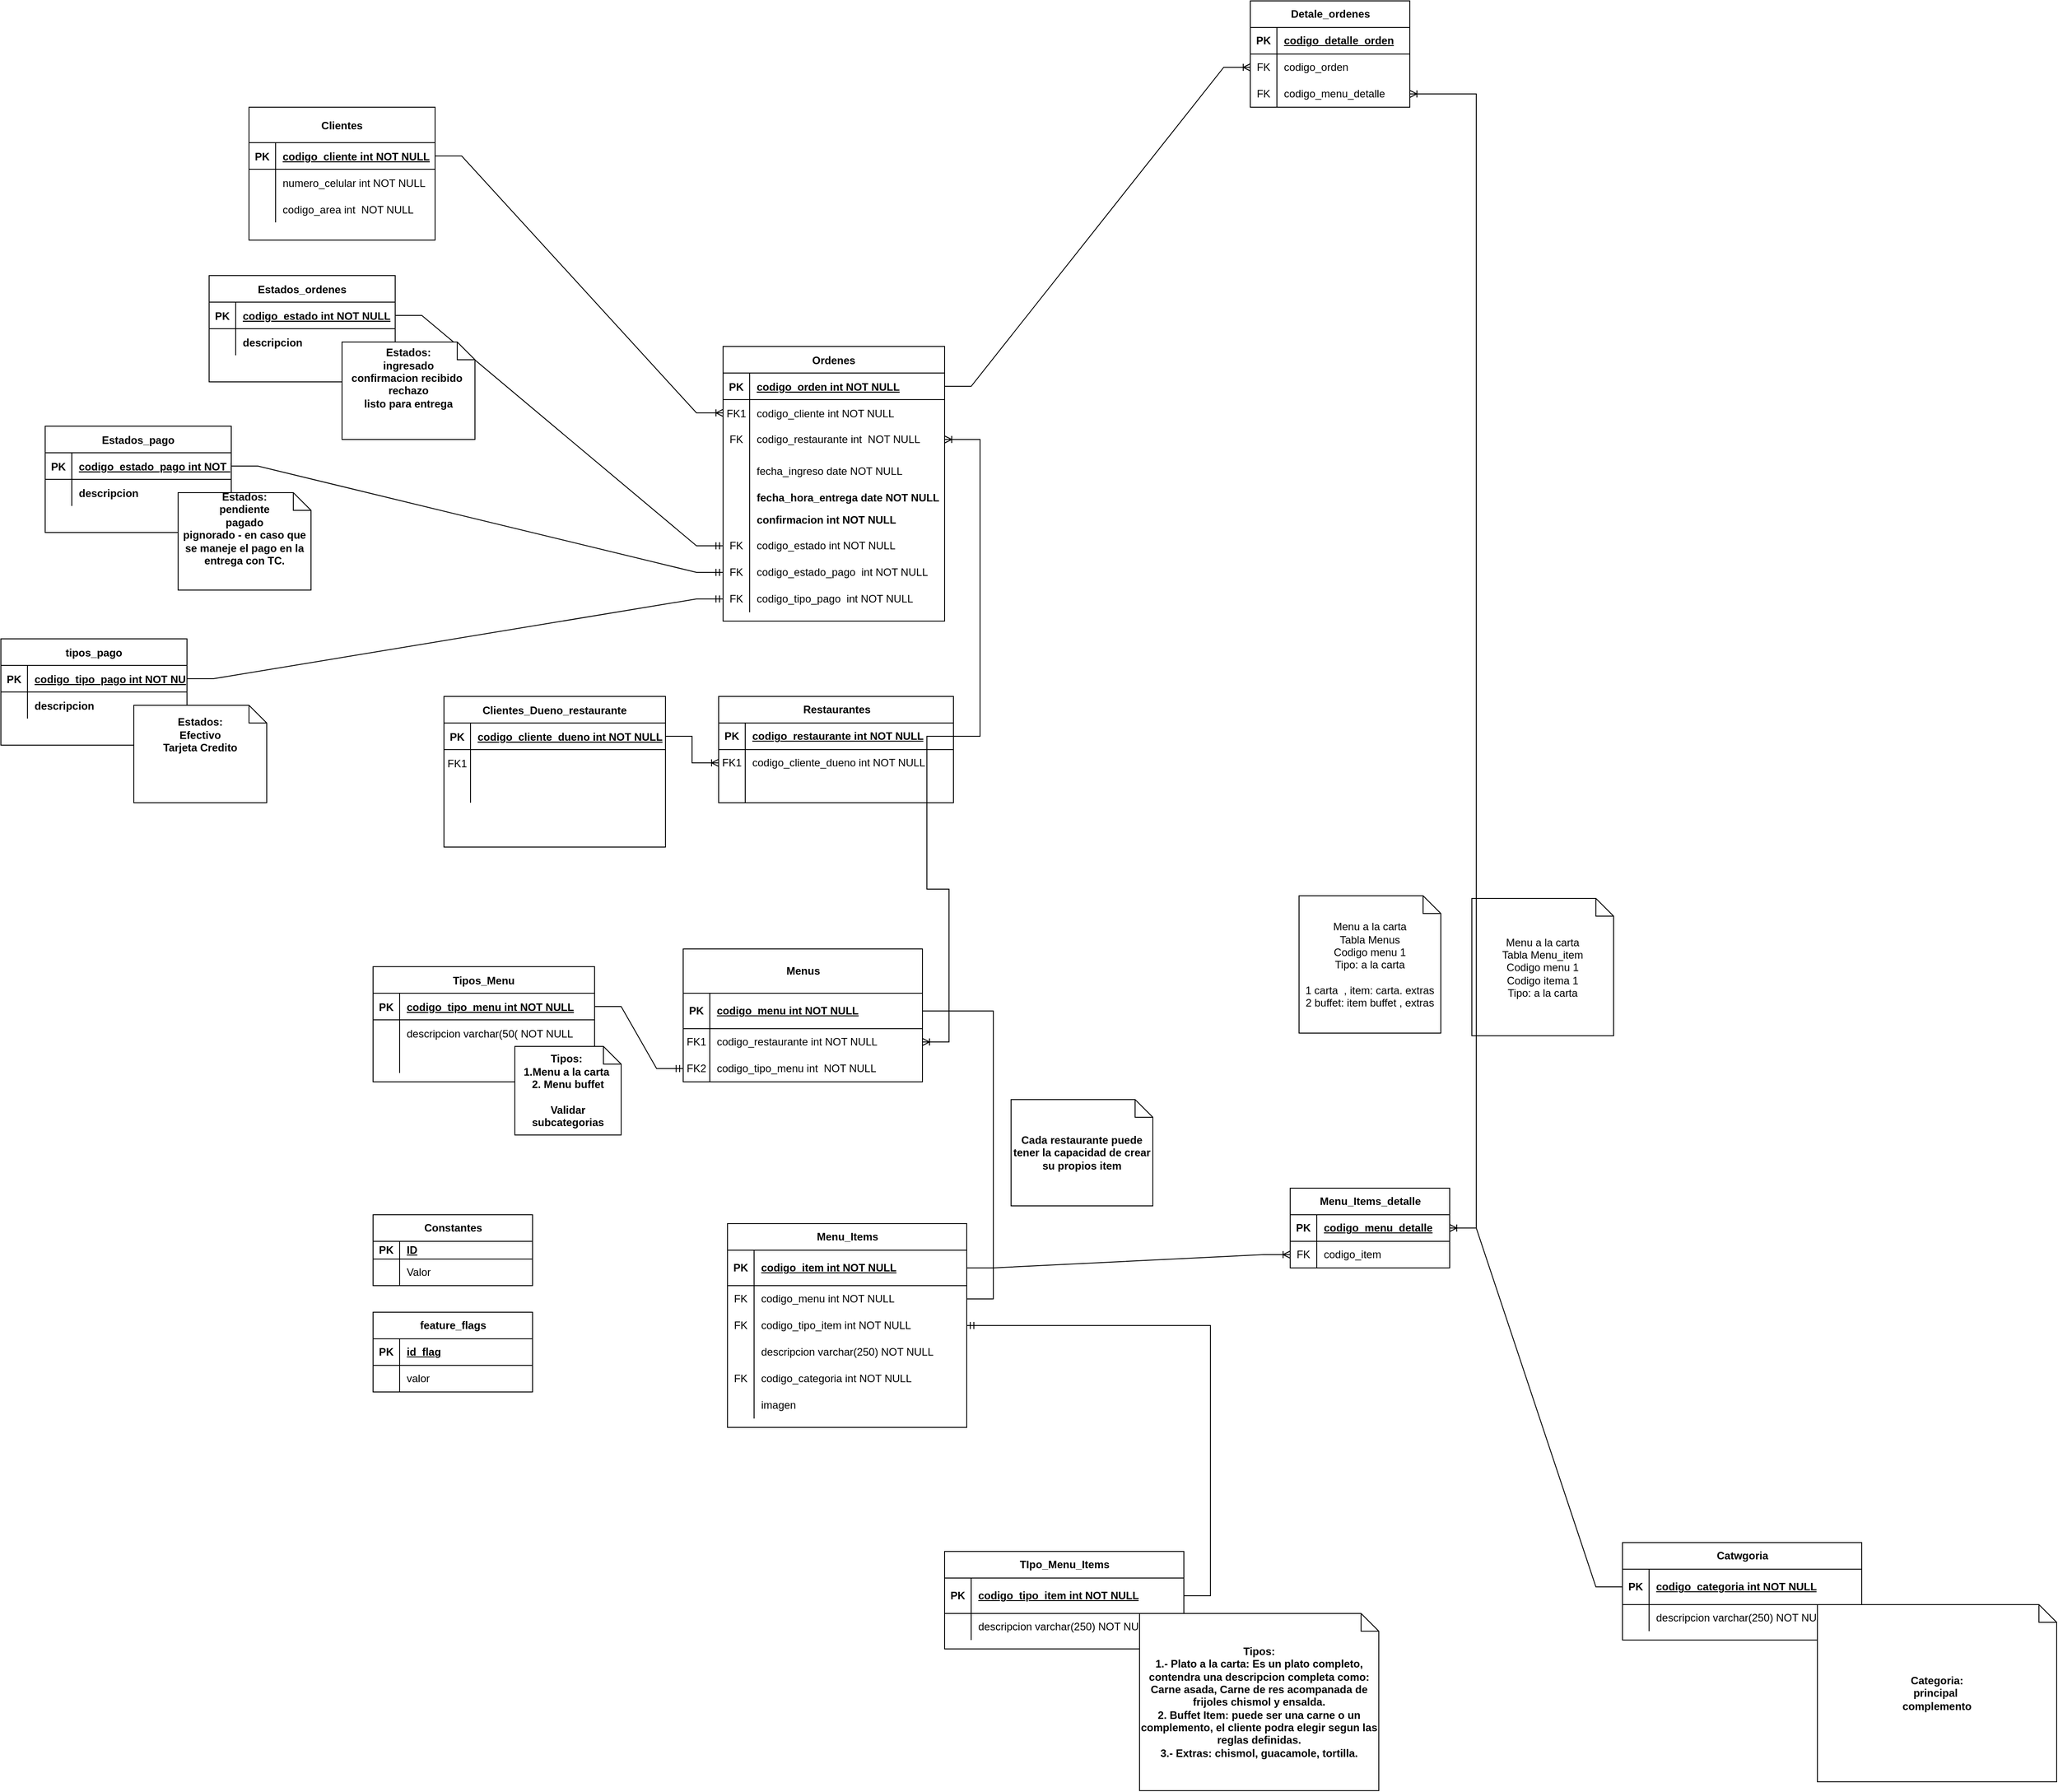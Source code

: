 <mxfile version="24.2.1" type="github">
  <diagram id="R2lEEEUBdFMjLlhIrx00" name="Page-1">
    <mxGraphModel dx="2052" dy="1586" grid="1" gridSize="10" guides="1" tooltips="1" connect="1" arrows="1" fold="1" page="1" pageScale="1" pageWidth="850" pageHeight="1100" math="0" shadow="0" extFonts="Permanent Marker^https://fonts.googleapis.com/css?family=Permanent+Marker">
      <root>
        <mxCell id="0" />
        <mxCell id="1" parent="0" />
        <mxCell id="C-vyLk0tnHw3VtMMgP7b-2" value="Ordenes" style="shape=table;startSize=30;container=1;collapsible=1;childLayout=tableLayout;fixedRows=1;rowLines=0;fontStyle=1;align=center;resizeLast=1;" parent="1" vertex="1">
          <mxGeometry x="465" y="-150" width="250" height="310" as="geometry">
            <mxRectangle x="460" y="50" width="90" height="30" as="alternateBounds" />
          </mxGeometry>
        </mxCell>
        <mxCell id="C-vyLk0tnHw3VtMMgP7b-3" value="" style="shape=partialRectangle;collapsible=0;dropTarget=0;pointerEvents=0;fillColor=none;points=[[0,0.5],[1,0.5]];portConstraint=eastwest;top=0;left=0;right=0;bottom=1;" parent="C-vyLk0tnHw3VtMMgP7b-2" vertex="1">
          <mxGeometry y="30" width="250" height="30" as="geometry" />
        </mxCell>
        <mxCell id="C-vyLk0tnHw3VtMMgP7b-4" value="PK" style="shape=partialRectangle;overflow=hidden;connectable=0;fillColor=none;top=0;left=0;bottom=0;right=0;fontStyle=1;" parent="C-vyLk0tnHw3VtMMgP7b-3" vertex="1">
          <mxGeometry width="30" height="30" as="geometry">
            <mxRectangle width="30" height="30" as="alternateBounds" />
          </mxGeometry>
        </mxCell>
        <mxCell id="C-vyLk0tnHw3VtMMgP7b-5" value="codigo_orden int NOT NULL " style="shape=partialRectangle;overflow=hidden;connectable=0;fillColor=none;top=0;left=0;bottom=0;right=0;align=left;spacingLeft=6;fontStyle=5;" parent="C-vyLk0tnHw3VtMMgP7b-3" vertex="1">
          <mxGeometry x="30" width="220" height="30" as="geometry">
            <mxRectangle width="220" height="30" as="alternateBounds" />
          </mxGeometry>
        </mxCell>
        <mxCell id="C-vyLk0tnHw3VtMMgP7b-6" value="" style="shape=partialRectangle;collapsible=0;dropTarget=0;pointerEvents=0;fillColor=none;points=[[0,0.5],[1,0.5]];portConstraint=eastwest;top=0;left=0;right=0;bottom=0;" parent="C-vyLk0tnHw3VtMMgP7b-2" vertex="1">
          <mxGeometry y="60" width="250" height="30" as="geometry" />
        </mxCell>
        <mxCell id="C-vyLk0tnHw3VtMMgP7b-7" value="FK1" style="shape=partialRectangle;overflow=hidden;connectable=0;fillColor=none;top=0;left=0;bottom=0;right=0;" parent="C-vyLk0tnHw3VtMMgP7b-6" vertex="1">
          <mxGeometry width="30" height="30" as="geometry">
            <mxRectangle width="30" height="30" as="alternateBounds" />
          </mxGeometry>
        </mxCell>
        <mxCell id="C-vyLk0tnHw3VtMMgP7b-8" value="codigo_cliente int NOT NULL" style="shape=partialRectangle;overflow=hidden;connectable=0;fillColor=none;top=0;left=0;bottom=0;right=0;align=left;spacingLeft=6;" parent="C-vyLk0tnHw3VtMMgP7b-6" vertex="1">
          <mxGeometry x="30" width="220" height="30" as="geometry">
            <mxRectangle width="220" height="30" as="alternateBounds" />
          </mxGeometry>
        </mxCell>
        <mxCell id="8FPlwNAsWVfUkaL9veTx-33" value="" style="shape=tableRow;horizontal=0;startSize=0;swimlaneHead=0;swimlaneBody=0;fillColor=none;collapsible=0;dropTarget=0;points=[[0,0.5],[1,0.5]];portConstraint=eastwest;top=0;left=0;right=0;bottom=0;" parent="C-vyLk0tnHw3VtMMgP7b-2" vertex="1">
          <mxGeometry y="90" width="250" height="30" as="geometry" />
        </mxCell>
        <mxCell id="8FPlwNAsWVfUkaL9veTx-34" value="FK" style="shape=partialRectangle;connectable=0;fillColor=none;top=0;left=0;bottom=0;right=0;fontStyle=0;overflow=hidden;whiteSpace=wrap;html=1;" parent="8FPlwNAsWVfUkaL9veTx-33" vertex="1">
          <mxGeometry width="30" height="30" as="geometry">
            <mxRectangle width="30" height="30" as="alternateBounds" />
          </mxGeometry>
        </mxCell>
        <mxCell id="8FPlwNAsWVfUkaL9veTx-35" value="codigo_restaurante int&amp;nbsp; NOT NULL" style="shape=partialRectangle;connectable=0;fillColor=none;top=0;left=0;bottom=0;right=0;align=left;spacingLeft=6;fontStyle=0;overflow=hidden;whiteSpace=wrap;html=1;" parent="8FPlwNAsWVfUkaL9veTx-33" vertex="1">
          <mxGeometry x="30" width="220" height="30" as="geometry">
            <mxRectangle width="220" height="30" as="alternateBounds" />
          </mxGeometry>
        </mxCell>
        <mxCell id="C-vyLk0tnHw3VtMMgP7b-9" value="" style="shape=partialRectangle;collapsible=0;dropTarget=0;pointerEvents=0;fillColor=none;points=[[0,0.5],[1,0.5]];portConstraint=eastwest;top=0;left=0;right=0;bottom=0;" parent="C-vyLk0tnHw3VtMMgP7b-2" vertex="1">
          <mxGeometry y="120" width="250" height="40" as="geometry" />
        </mxCell>
        <mxCell id="C-vyLk0tnHw3VtMMgP7b-10" value="" style="shape=partialRectangle;overflow=hidden;connectable=0;fillColor=none;top=0;left=0;bottom=0;right=0;" parent="C-vyLk0tnHw3VtMMgP7b-9" vertex="1">
          <mxGeometry width="30" height="40" as="geometry">
            <mxRectangle width="30" height="40" as="alternateBounds" />
          </mxGeometry>
        </mxCell>
        <mxCell id="C-vyLk0tnHw3VtMMgP7b-11" value="fecha_ingreso date NOT NULL" style="shape=partialRectangle;overflow=hidden;connectable=0;fillColor=none;top=0;left=0;bottom=0;right=0;align=left;spacingLeft=6;" parent="C-vyLk0tnHw3VtMMgP7b-9" vertex="1">
          <mxGeometry x="30" width="220" height="40" as="geometry">
            <mxRectangle width="220" height="40" as="alternateBounds" />
          </mxGeometry>
        </mxCell>
        <mxCell id="8FPlwNAsWVfUkaL9veTx-144" value="" style="shape=tableRow;horizontal=0;startSize=0;swimlaneHead=0;swimlaneBody=0;fillColor=none;collapsible=0;dropTarget=0;points=[[0,0.5],[1,0.5]];portConstraint=eastwest;top=0;left=0;right=0;bottom=0;strokeColor=default;align=center;verticalAlign=middle;fontFamily=Helvetica;fontSize=12;fontColor=default;fontStyle=1;" parent="C-vyLk0tnHw3VtMMgP7b-2" vertex="1">
          <mxGeometry y="160" width="250" height="20" as="geometry" />
        </mxCell>
        <mxCell id="8FPlwNAsWVfUkaL9veTx-145" value="" style="shape=partialRectangle;connectable=0;fillColor=none;top=0;left=0;bottom=0;right=0;editable=1;overflow=hidden;strokeColor=default;align=center;verticalAlign=middle;fontFamily=Helvetica;fontSize=12;fontColor=default;fontStyle=1;" parent="8FPlwNAsWVfUkaL9veTx-144" vertex="1">
          <mxGeometry width="30" height="20" as="geometry">
            <mxRectangle width="30" height="20" as="alternateBounds" />
          </mxGeometry>
        </mxCell>
        <mxCell id="8FPlwNAsWVfUkaL9veTx-146" value="fecha_hora_entrega date NOT NULL" style="shape=partialRectangle;connectable=0;fillColor=none;top=0;left=0;bottom=0;right=0;align=left;spacingLeft=6;overflow=hidden;strokeColor=default;verticalAlign=middle;fontFamily=Helvetica;fontSize=12;fontColor=default;fontStyle=1;" parent="8FPlwNAsWVfUkaL9veTx-144" vertex="1">
          <mxGeometry x="30" width="220" height="20" as="geometry">
            <mxRectangle width="220" height="20" as="alternateBounds" />
          </mxGeometry>
        </mxCell>
        <mxCell id="8FPlwNAsWVfUkaL9veTx-151" value="" style="shape=tableRow;horizontal=0;startSize=0;swimlaneHead=0;swimlaneBody=0;fillColor=none;collapsible=0;dropTarget=0;points=[[0,0.5],[1,0.5]];portConstraint=eastwest;top=0;left=0;right=0;bottom=0;strokeColor=default;align=center;verticalAlign=middle;fontFamily=Helvetica;fontSize=12;fontColor=default;fontStyle=1;" parent="C-vyLk0tnHw3VtMMgP7b-2" vertex="1">
          <mxGeometry y="180" width="250" height="30" as="geometry" />
        </mxCell>
        <mxCell id="8FPlwNAsWVfUkaL9veTx-152" value="" style="shape=partialRectangle;connectable=0;fillColor=none;top=0;left=0;bottom=0;right=0;editable=1;overflow=hidden;strokeColor=default;align=center;verticalAlign=middle;fontFamily=Helvetica;fontSize=12;fontColor=default;fontStyle=1;" parent="8FPlwNAsWVfUkaL9veTx-151" vertex="1">
          <mxGeometry width="30" height="30" as="geometry">
            <mxRectangle width="30" height="30" as="alternateBounds" />
          </mxGeometry>
        </mxCell>
        <mxCell id="8FPlwNAsWVfUkaL9veTx-153" value="confirmacion int NOT NULL" style="shape=partialRectangle;connectable=0;fillColor=none;top=0;left=0;bottom=0;right=0;align=left;spacingLeft=6;overflow=hidden;strokeColor=default;verticalAlign=middle;fontFamily=Helvetica;fontSize=12;fontColor=default;fontStyle=1;" parent="8FPlwNAsWVfUkaL9veTx-151" vertex="1">
          <mxGeometry x="30" width="220" height="30" as="geometry">
            <mxRectangle width="220" height="30" as="alternateBounds" />
          </mxGeometry>
        </mxCell>
        <mxCell id="8FPlwNAsWVfUkaL9veTx-171" value="" style="shape=tableRow;horizontal=0;startSize=0;swimlaneHead=0;swimlaneBody=0;fillColor=none;collapsible=0;dropTarget=0;points=[[0,0.5],[1,0.5]];portConstraint=eastwest;top=0;left=0;right=0;bottom=0;strokeColor=default;align=center;verticalAlign=middle;fontFamily=Helvetica;fontSize=12;fontColor=default;fontStyle=1;" parent="C-vyLk0tnHw3VtMMgP7b-2" vertex="1">
          <mxGeometry y="210" width="250" height="30" as="geometry" />
        </mxCell>
        <mxCell id="8FPlwNAsWVfUkaL9veTx-172" value="FK" style="shape=partialRectangle;connectable=0;fillColor=none;top=0;left=0;bottom=0;right=0;fontStyle=0;overflow=hidden;whiteSpace=wrap;html=1;strokeColor=default;align=center;verticalAlign=middle;fontFamily=Helvetica;fontSize=12;fontColor=default;" parent="8FPlwNAsWVfUkaL9veTx-171" vertex="1">
          <mxGeometry width="30" height="30" as="geometry">
            <mxRectangle width="30" height="30" as="alternateBounds" />
          </mxGeometry>
        </mxCell>
        <mxCell id="8FPlwNAsWVfUkaL9veTx-173" value="codigo_estado int NOT NULL" style="shape=partialRectangle;connectable=0;fillColor=none;top=0;left=0;bottom=0;right=0;align=left;spacingLeft=6;fontStyle=0;overflow=hidden;whiteSpace=wrap;html=1;strokeColor=default;verticalAlign=middle;fontFamily=Helvetica;fontSize=12;fontColor=default;" parent="8FPlwNAsWVfUkaL9veTx-171" vertex="1">
          <mxGeometry x="30" width="220" height="30" as="geometry">
            <mxRectangle width="220" height="30" as="alternateBounds" />
          </mxGeometry>
        </mxCell>
        <mxCell id="8FPlwNAsWVfUkaL9veTx-184" value="" style="shape=tableRow;horizontal=0;startSize=0;swimlaneHead=0;swimlaneBody=0;fillColor=none;collapsible=0;dropTarget=0;points=[[0,0.5],[1,0.5]];portConstraint=eastwest;top=0;left=0;right=0;bottom=0;strokeColor=default;align=center;verticalAlign=middle;fontFamily=Helvetica;fontSize=12;fontColor=default;fontStyle=1;" parent="C-vyLk0tnHw3VtMMgP7b-2" vertex="1">
          <mxGeometry y="240" width="250" height="30" as="geometry" />
        </mxCell>
        <mxCell id="8FPlwNAsWVfUkaL9veTx-185" value="FK" style="shape=partialRectangle;connectable=0;fillColor=none;top=0;left=0;bottom=0;right=0;fontStyle=0;overflow=hidden;whiteSpace=wrap;html=1;strokeColor=default;align=center;verticalAlign=middle;fontFamily=Helvetica;fontSize=12;fontColor=default;" parent="8FPlwNAsWVfUkaL9veTx-184" vertex="1">
          <mxGeometry width="30" height="30" as="geometry">
            <mxRectangle width="30" height="30" as="alternateBounds" />
          </mxGeometry>
        </mxCell>
        <mxCell id="8FPlwNAsWVfUkaL9veTx-186" value="codigo_estado_pago&amp;nbsp;&amp;nbsp;int NOT NULL" style="shape=partialRectangle;connectable=0;fillColor=none;top=0;left=0;bottom=0;right=0;align=left;spacingLeft=6;fontStyle=0;overflow=hidden;whiteSpace=wrap;html=1;strokeColor=default;verticalAlign=middle;fontFamily=Helvetica;fontSize=12;fontColor=default;" parent="8FPlwNAsWVfUkaL9veTx-184" vertex="1">
          <mxGeometry x="30" width="220" height="30" as="geometry">
            <mxRectangle width="220" height="30" as="alternateBounds" />
          </mxGeometry>
        </mxCell>
        <mxCell id="8FPlwNAsWVfUkaL9veTx-197" value="" style="shape=tableRow;horizontal=0;startSize=0;swimlaneHead=0;swimlaneBody=0;fillColor=none;collapsible=0;dropTarget=0;points=[[0,0.5],[1,0.5]];portConstraint=eastwest;top=0;left=0;right=0;bottom=0;strokeColor=default;align=center;verticalAlign=middle;fontFamily=Helvetica;fontSize=12;fontColor=default;fontStyle=1;" parent="C-vyLk0tnHw3VtMMgP7b-2" vertex="1">
          <mxGeometry y="270" width="250" height="30" as="geometry" />
        </mxCell>
        <mxCell id="8FPlwNAsWVfUkaL9veTx-198" value="FK" style="shape=partialRectangle;connectable=0;fillColor=none;top=0;left=0;bottom=0;right=0;fontStyle=0;overflow=hidden;whiteSpace=wrap;html=1;strokeColor=default;align=center;verticalAlign=middle;fontFamily=Helvetica;fontSize=12;fontColor=default;" parent="8FPlwNAsWVfUkaL9veTx-197" vertex="1">
          <mxGeometry width="30" height="30" as="geometry">
            <mxRectangle width="30" height="30" as="alternateBounds" />
          </mxGeometry>
        </mxCell>
        <mxCell id="8FPlwNAsWVfUkaL9veTx-199" value="codigo_tipo_pago&amp;nbsp;&amp;nbsp;int NOT NULL" style="shape=partialRectangle;connectable=0;fillColor=none;top=0;left=0;bottom=0;right=0;align=left;spacingLeft=6;fontStyle=0;overflow=hidden;whiteSpace=wrap;html=1;strokeColor=default;verticalAlign=middle;fontFamily=Helvetica;fontSize=12;fontColor=default;" parent="8FPlwNAsWVfUkaL9veTx-197" vertex="1">
          <mxGeometry x="30" width="220" height="30" as="geometry">
            <mxRectangle width="220" height="30" as="alternateBounds" />
          </mxGeometry>
        </mxCell>
        <mxCell id="C-vyLk0tnHw3VtMMgP7b-23" value="Clientes" style="shape=table;startSize=40;container=1;collapsible=1;childLayout=tableLayout;fixedRows=1;rowLines=0;fontStyle=1;align=center;resizeLast=1;" parent="1" vertex="1">
          <mxGeometry x="-70" y="-420" width="210" height="150" as="geometry">
            <mxRectangle x="140" y="50" width="80" height="30" as="alternateBounds" />
          </mxGeometry>
        </mxCell>
        <mxCell id="C-vyLk0tnHw3VtMMgP7b-24" value="" style="shape=partialRectangle;collapsible=0;dropTarget=0;pointerEvents=0;fillColor=none;points=[[0,0.5],[1,0.5]];portConstraint=eastwest;top=0;left=0;right=0;bottom=1;" parent="C-vyLk0tnHw3VtMMgP7b-23" vertex="1">
          <mxGeometry y="40" width="210" height="30" as="geometry" />
        </mxCell>
        <mxCell id="C-vyLk0tnHw3VtMMgP7b-25" value="PK" style="shape=partialRectangle;overflow=hidden;connectable=0;fillColor=none;top=0;left=0;bottom=0;right=0;fontStyle=1;" parent="C-vyLk0tnHw3VtMMgP7b-24" vertex="1">
          <mxGeometry width="30" height="30" as="geometry">
            <mxRectangle width="30" height="30" as="alternateBounds" />
          </mxGeometry>
        </mxCell>
        <mxCell id="C-vyLk0tnHw3VtMMgP7b-26" value="codigo_cliente int NOT NULL " style="shape=partialRectangle;overflow=hidden;connectable=0;fillColor=none;top=0;left=0;bottom=0;right=0;align=left;spacingLeft=6;fontStyle=5;" parent="C-vyLk0tnHw3VtMMgP7b-24" vertex="1">
          <mxGeometry x="30" width="180" height="30" as="geometry">
            <mxRectangle width="180" height="30" as="alternateBounds" />
          </mxGeometry>
        </mxCell>
        <mxCell id="C-vyLk0tnHw3VtMMgP7b-27" value="" style="shape=partialRectangle;collapsible=0;dropTarget=0;pointerEvents=0;fillColor=none;points=[[0,0.5],[1,0.5]];portConstraint=eastwest;top=0;left=0;right=0;bottom=0;" parent="C-vyLk0tnHw3VtMMgP7b-23" vertex="1">
          <mxGeometry y="70" width="210" height="30" as="geometry" />
        </mxCell>
        <mxCell id="C-vyLk0tnHw3VtMMgP7b-28" value="" style="shape=partialRectangle;overflow=hidden;connectable=0;fillColor=none;top=0;left=0;bottom=0;right=0;" parent="C-vyLk0tnHw3VtMMgP7b-27" vertex="1">
          <mxGeometry width="30" height="30" as="geometry">
            <mxRectangle width="30" height="30" as="alternateBounds" />
          </mxGeometry>
        </mxCell>
        <mxCell id="C-vyLk0tnHw3VtMMgP7b-29" value="numero_celular int NOT NULL" style="shape=partialRectangle;overflow=hidden;connectable=0;fillColor=none;top=0;left=0;bottom=0;right=0;align=left;spacingLeft=6;" parent="C-vyLk0tnHw3VtMMgP7b-27" vertex="1">
          <mxGeometry x="30" width="180" height="30" as="geometry">
            <mxRectangle width="180" height="30" as="alternateBounds" />
          </mxGeometry>
        </mxCell>
        <mxCell id="8FPlwNAsWVfUkaL9veTx-3" value="" style="shape=tableRow;horizontal=0;startSize=0;swimlaneHead=0;swimlaneBody=0;fillColor=none;collapsible=0;dropTarget=0;points=[[0,0.5],[1,0.5]];portConstraint=eastwest;top=0;left=0;right=0;bottom=0;" parent="C-vyLk0tnHw3VtMMgP7b-23" vertex="1">
          <mxGeometry y="100" width="210" height="30" as="geometry" />
        </mxCell>
        <mxCell id="8FPlwNAsWVfUkaL9veTx-4" value="" style="shape=partialRectangle;connectable=0;fillColor=none;top=0;left=0;bottom=0;right=0;editable=1;overflow=hidden;" parent="8FPlwNAsWVfUkaL9veTx-3" vertex="1">
          <mxGeometry width="30" height="30" as="geometry">
            <mxRectangle width="30" height="30" as="alternateBounds" />
          </mxGeometry>
        </mxCell>
        <mxCell id="8FPlwNAsWVfUkaL9veTx-5" value="codigo_area int  NOT NULL" style="shape=partialRectangle;connectable=0;fillColor=none;top=0;left=0;bottom=0;right=0;align=left;spacingLeft=6;overflow=hidden;" parent="8FPlwNAsWVfUkaL9veTx-3" vertex="1">
          <mxGeometry x="30" width="180" height="30" as="geometry">
            <mxRectangle width="180" height="30" as="alternateBounds" />
          </mxGeometry>
        </mxCell>
        <mxCell id="8FPlwNAsWVfUkaL9veTx-6" value="Clientes_Dueno_restaurante" style="shape=table;startSize=30;container=1;collapsible=1;childLayout=tableLayout;fixedRows=1;rowLines=0;fontStyle=1;align=center;resizeLast=1;" parent="1" vertex="1">
          <mxGeometry x="150" y="245" width="250" height="170" as="geometry">
            <mxRectangle x="110" y="270" width="180" height="30" as="alternateBounds" />
          </mxGeometry>
        </mxCell>
        <mxCell id="8FPlwNAsWVfUkaL9veTx-7" value="" style="shape=partialRectangle;collapsible=0;dropTarget=0;pointerEvents=0;fillColor=none;points=[[0,0.5],[1,0.5]];portConstraint=eastwest;top=0;left=0;right=0;bottom=1;" parent="8FPlwNAsWVfUkaL9veTx-6" vertex="1">
          <mxGeometry y="30" width="250" height="30" as="geometry" />
        </mxCell>
        <mxCell id="8FPlwNAsWVfUkaL9veTx-8" value="PK" style="shape=partialRectangle;overflow=hidden;connectable=0;fillColor=none;top=0;left=0;bottom=0;right=0;fontStyle=1;" parent="8FPlwNAsWVfUkaL9veTx-7" vertex="1">
          <mxGeometry width="30" height="30" as="geometry">
            <mxRectangle width="30" height="30" as="alternateBounds" />
          </mxGeometry>
        </mxCell>
        <mxCell id="8FPlwNAsWVfUkaL9veTx-9" value="codigo_cliente_dueno int NOT NULL" style="shape=partialRectangle;overflow=hidden;connectable=0;fillColor=none;top=0;left=0;bottom=0;right=0;align=left;spacingLeft=6;fontStyle=5;" parent="8FPlwNAsWVfUkaL9veTx-7" vertex="1">
          <mxGeometry x="30" width="220" height="30" as="geometry">
            <mxRectangle width="220" height="30" as="alternateBounds" />
          </mxGeometry>
        </mxCell>
        <mxCell id="8FPlwNAsWVfUkaL9veTx-10" value="" style="shape=partialRectangle;collapsible=0;dropTarget=0;pointerEvents=0;fillColor=none;points=[[0,0.5],[1,0.5]];portConstraint=eastwest;top=0;left=0;right=0;bottom=0;" parent="8FPlwNAsWVfUkaL9veTx-6" vertex="1">
          <mxGeometry y="60" width="250" height="30" as="geometry" />
        </mxCell>
        <mxCell id="8FPlwNAsWVfUkaL9veTx-11" value="FK1" style="shape=partialRectangle;overflow=hidden;connectable=0;fillColor=none;top=0;left=0;bottom=0;right=0;" parent="8FPlwNAsWVfUkaL9veTx-10" vertex="1">
          <mxGeometry width="30" height="30" as="geometry">
            <mxRectangle width="30" height="30" as="alternateBounds" />
          </mxGeometry>
        </mxCell>
        <mxCell id="8FPlwNAsWVfUkaL9veTx-12" value="" style="shape=partialRectangle;overflow=hidden;connectable=0;fillColor=none;top=0;left=0;bottom=0;right=0;align=left;spacingLeft=6;" parent="8FPlwNAsWVfUkaL9veTx-10" vertex="1">
          <mxGeometry x="30" width="220" height="30" as="geometry">
            <mxRectangle width="220" height="30" as="alternateBounds" />
          </mxGeometry>
        </mxCell>
        <mxCell id="8FPlwNAsWVfUkaL9veTx-13" value="" style="shape=partialRectangle;collapsible=0;dropTarget=0;pointerEvents=0;fillColor=none;points=[[0,0.5],[1,0.5]];portConstraint=eastwest;top=0;left=0;right=0;bottom=0;" parent="8FPlwNAsWVfUkaL9veTx-6" vertex="1">
          <mxGeometry y="90" width="250" height="30" as="geometry" />
        </mxCell>
        <mxCell id="8FPlwNAsWVfUkaL9veTx-14" value="" style="shape=partialRectangle;overflow=hidden;connectable=0;fillColor=none;top=0;left=0;bottom=0;right=0;" parent="8FPlwNAsWVfUkaL9veTx-13" vertex="1">
          <mxGeometry width="30" height="30" as="geometry">
            <mxRectangle width="30" height="30" as="alternateBounds" />
          </mxGeometry>
        </mxCell>
        <mxCell id="8FPlwNAsWVfUkaL9veTx-15" value="" style="shape=partialRectangle;overflow=hidden;connectable=0;fillColor=none;top=0;left=0;bottom=0;right=0;align=left;spacingLeft=6;" parent="8FPlwNAsWVfUkaL9veTx-13" vertex="1">
          <mxGeometry x="30" width="220" height="30" as="geometry">
            <mxRectangle width="220" height="30" as="alternateBounds" />
          </mxGeometry>
        </mxCell>
        <mxCell id="8FPlwNAsWVfUkaL9veTx-16" value="Menus" style="shape=table;startSize=50;container=1;collapsible=1;childLayout=tableLayout;fixedRows=1;rowLines=0;fontStyle=1;align=center;resizeLast=1;html=1;" parent="1" vertex="1">
          <mxGeometry x="420" y="530" width="270" height="150" as="geometry">
            <mxRectangle x="370" y="430" width="80" height="40" as="alternateBounds" />
          </mxGeometry>
        </mxCell>
        <mxCell id="8FPlwNAsWVfUkaL9veTx-17" value="" style="shape=tableRow;horizontal=0;startSize=0;swimlaneHead=0;swimlaneBody=0;fillColor=none;collapsible=0;dropTarget=0;points=[[0,0.5],[1,0.5]];portConstraint=eastwest;top=0;left=0;right=0;bottom=1;" parent="8FPlwNAsWVfUkaL9veTx-16" vertex="1">
          <mxGeometry y="50" width="270" height="40" as="geometry" />
        </mxCell>
        <mxCell id="8FPlwNAsWVfUkaL9veTx-18" value="PK" style="shape=partialRectangle;connectable=0;fillColor=none;top=0;left=0;bottom=0;right=0;fontStyle=1;overflow=hidden;whiteSpace=wrap;html=1;" parent="8FPlwNAsWVfUkaL9veTx-17" vertex="1">
          <mxGeometry width="30" height="40" as="geometry">
            <mxRectangle width="30" height="40" as="alternateBounds" />
          </mxGeometry>
        </mxCell>
        <mxCell id="8FPlwNAsWVfUkaL9veTx-19" value="codigo_menu int NOT NULL" style="shape=partialRectangle;connectable=0;fillColor=none;top=0;left=0;bottom=0;right=0;align=left;spacingLeft=6;fontStyle=5;overflow=hidden;whiteSpace=wrap;html=1;" parent="8FPlwNAsWVfUkaL9veTx-17" vertex="1">
          <mxGeometry x="30" width="240" height="40" as="geometry">
            <mxRectangle width="240" height="40" as="alternateBounds" />
          </mxGeometry>
        </mxCell>
        <mxCell id="8FPlwNAsWVfUkaL9veTx-44" value="" style="shape=tableRow;horizontal=0;startSize=0;swimlaneHead=0;swimlaneBody=0;fillColor=none;collapsible=0;dropTarget=0;points=[[0,0.5],[1,0.5]];portConstraint=eastwest;top=0;left=0;right=0;bottom=0;" parent="8FPlwNAsWVfUkaL9veTx-16" vertex="1">
          <mxGeometry y="90" width="270" height="30" as="geometry" />
        </mxCell>
        <mxCell id="8FPlwNAsWVfUkaL9veTx-45" value="FK1" style="shape=partialRectangle;connectable=0;fillColor=none;top=0;left=0;bottom=0;right=0;fontStyle=0;overflow=hidden;whiteSpace=wrap;html=1;" parent="8FPlwNAsWVfUkaL9veTx-44" vertex="1">
          <mxGeometry width="30" height="30" as="geometry">
            <mxRectangle width="30" height="30" as="alternateBounds" />
          </mxGeometry>
        </mxCell>
        <mxCell id="8FPlwNAsWVfUkaL9veTx-46" value="codigo_restaurante int NOT NULL" style="shape=partialRectangle;connectable=0;fillColor=none;top=0;left=0;bottom=0;right=0;align=left;spacingLeft=6;fontStyle=0;overflow=hidden;whiteSpace=wrap;html=1;" parent="8FPlwNAsWVfUkaL9veTx-44" vertex="1">
          <mxGeometry x="30" width="240" height="30" as="geometry">
            <mxRectangle width="240" height="30" as="alternateBounds" />
          </mxGeometry>
        </mxCell>
        <mxCell id="8FPlwNAsWVfUkaL9veTx-47" value="" style="shape=tableRow;horizontal=0;startSize=0;swimlaneHead=0;swimlaneBody=0;fillColor=none;collapsible=0;dropTarget=0;points=[[0,0.5],[1,0.5]];portConstraint=eastwest;top=0;left=0;right=0;bottom=0;" parent="8FPlwNAsWVfUkaL9veTx-16" vertex="1">
          <mxGeometry y="120" width="270" height="30" as="geometry" />
        </mxCell>
        <mxCell id="8FPlwNAsWVfUkaL9veTx-48" value="FK2" style="shape=partialRectangle;connectable=0;fillColor=none;top=0;left=0;bottom=0;right=0;fontStyle=0;overflow=hidden;whiteSpace=wrap;html=1;" parent="8FPlwNAsWVfUkaL9veTx-47" vertex="1">
          <mxGeometry width="30" height="30" as="geometry">
            <mxRectangle width="30" height="30" as="alternateBounds" />
          </mxGeometry>
        </mxCell>
        <mxCell id="8FPlwNAsWVfUkaL9veTx-49" value="codigo_tipo_menu int&amp;nbsp; NOT NULL" style="shape=partialRectangle;connectable=0;fillColor=none;top=0;left=0;bottom=0;right=0;align=left;spacingLeft=6;fontStyle=0;overflow=hidden;whiteSpace=wrap;html=1;" parent="8FPlwNAsWVfUkaL9veTx-47" vertex="1">
          <mxGeometry x="30" width="240" height="30" as="geometry">
            <mxRectangle width="240" height="30" as="alternateBounds" />
          </mxGeometry>
        </mxCell>
        <mxCell id="8FPlwNAsWVfUkaL9veTx-37" value="" style="edgeStyle=entityRelationEdgeStyle;fontSize=12;html=1;endArrow=ERoneToMany;rounded=0;" parent="1" source="8FPlwNAsWVfUkaL9veTx-89" target="8FPlwNAsWVfUkaL9veTx-33" edge="1">
          <mxGeometry width="100" height="100" relative="1" as="geometry">
            <mxPoint x="425" y="550" as="sourcePoint" />
            <mxPoint x="395" y="310" as="targetPoint" />
            <Array as="points">
              <mxPoint x="365" y="430" />
              <mxPoint x="365" y="375" />
              <mxPoint x="450" y="430" />
              <mxPoint x="560" y="190" />
            </Array>
          </mxGeometry>
        </mxCell>
        <mxCell id="8FPlwNAsWVfUkaL9veTx-41" value="&amp;nbsp;" style="edgeLabel;html=1;align=center;verticalAlign=middle;resizable=0;points=[];" parent="8FPlwNAsWVfUkaL9veTx-37" vertex="1" connectable="0">
          <mxGeometry x="0.03" y="-3" relative="1" as="geometry">
            <mxPoint as="offset" />
          </mxGeometry>
        </mxCell>
        <mxCell id="8FPlwNAsWVfUkaL9veTx-40" value="" style="edgeStyle=entityRelationEdgeStyle;fontSize=12;html=1;endArrow=ERoneToMany;rounded=0;entryX=0;entryY=0.5;entryDx=0;entryDy=0;" parent="1" source="C-vyLk0tnHw3VtMMgP7b-24" target="C-vyLk0tnHw3VtMMgP7b-6" edge="1">
          <mxGeometry width="100" height="100" relative="1" as="geometry">
            <mxPoint x="210" y="410" as="sourcePoint" />
            <mxPoint x="310" y="310" as="targetPoint" />
          </mxGeometry>
        </mxCell>
        <mxCell id="8FPlwNAsWVfUkaL9veTx-42" value="" style="edgeStyle=entityRelationEdgeStyle;fontSize=12;html=1;endArrow=ERoneToMany;rounded=0;" parent="1" source="8FPlwNAsWVfUkaL9veTx-7" target="8FPlwNAsWVfUkaL9veTx-101" edge="1">
          <mxGeometry width="100" height="100" relative="1" as="geometry">
            <mxPoint x="610" y="477.5" as="sourcePoint" />
            <mxPoint x="620" y="282.5" as="targetPoint" />
            <Array as="points">
              <mxPoint x="610" y="427.5" />
            </Array>
          </mxGeometry>
        </mxCell>
        <mxCell id="8FPlwNAsWVfUkaL9veTx-50" value="" style="edgeStyle=entityRelationEdgeStyle;fontSize=12;html=1;endArrow=ERoneToMany;rounded=0;exitX=1;exitY=0.5;exitDx=0;exitDy=0;" parent="1" source="8FPlwNAsWVfUkaL9veTx-89" target="8FPlwNAsWVfUkaL9veTx-44" edge="1">
          <mxGeometry width="100" height="100" relative="1" as="geometry">
            <mxPoint x="530" y="425" as="sourcePoint" />
            <mxPoint x="610" y="580" as="targetPoint" />
            <Array as="points">
              <mxPoint x="800" y="370" />
            </Array>
          </mxGeometry>
        </mxCell>
        <mxCell id="8FPlwNAsWVfUkaL9veTx-88" value="Restaurantes" style="shape=table;startSize=30;container=1;collapsible=1;childLayout=tableLayout;fixedRows=1;rowLines=0;fontStyle=1;align=center;resizeLast=1;html=1;strokeColor=default;verticalAlign=middle;fontFamily=Helvetica;fontSize=12;fontColor=default;fillColor=default;" parent="1" vertex="1">
          <mxGeometry x="460" y="245" width="265" height="120" as="geometry" />
        </mxCell>
        <mxCell id="8FPlwNAsWVfUkaL9veTx-89" value="" style="shape=tableRow;horizontal=0;startSize=0;swimlaneHead=0;swimlaneBody=0;fillColor=none;collapsible=0;dropTarget=0;points=[[0,0.5],[1,0.5]];portConstraint=eastwest;top=0;left=0;right=0;bottom=1;strokeColor=default;align=center;verticalAlign=middle;fontFamily=Helvetica;fontSize=12;fontColor=default;fontStyle=1;" parent="8FPlwNAsWVfUkaL9veTx-88" vertex="1">
          <mxGeometry y="30" width="265" height="30" as="geometry" />
        </mxCell>
        <mxCell id="8FPlwNAsWVfUkaL9veTx-90" value="PK" style="shape=partialRectangle;connectable=0;fillColor=none;top=0;left=0;bottom=0;right=0;fontStyle=1;overflow=hidden;whiteSpace=wrap;html=1;strokeColor=default;align=center;verticalAlign=middle;fontFamily=Helvetica;fontSize=12;fontColor=default;" parent="8FPlwNAsWVfUkaL9veTx-89" vertex="1">
          <mxGeometry width="30" height="30" as="geometry">
            <mxRectangle width="30" height="30" as="alternateBounds" />
          </mxGeometry>
        </mxCell>
        <mxCell id="8FPlwNAsWVfUkaL9veTx-91" value="codigo_restaurante int NOT NULL" style="shape=partialRectangle;connectable=0;fillColor=none;top=0;left=0;bottom=0;right=0;align=left;spacingLeft=6;fontStyle=5;overflow=hidden;whiteSpace=wrap;html=1;strokeColor=default;verticalAlign=middle;fontFamily=Helvetica;fontSize=12;fontColor=default;" parent="8FPlwNAsWVfUkaL9veTx-89" vertex="1">
          <mxGeometry x="30" width="235" height="30" as="geometry">
            <mxRectangle width="235" height="30" as="alternateBounds" />
          </mxGeometry>
        </mxCell>
        <mxCell id="8FPlwNAsWVfUkaL9veTx-101" value="" style="shape=tableRow;horizontal=0;startSize=0;swimlaneHead=0;swimlaneBody=0;fillColor=none;collapsible=0;dropTarget=0;points=[[0,0.5],[1,0.5]];portConstraint=eastwest;top=0;left=0;right=0;bottom=0;strokeColor=default;align=center;verticalAlign=middle;fontFamily=Helvetica;fontSize=12;fontColor=default;fontStyle=1;" parent="8FPlwNAsWVfUkaL9veTx-88" vertex="1">
          <mxGeometry y="60" width="265" height="30" as="geometry" />
        </mxCell>
        <mxCell id="8FPlwNAsWVfUkaL9veTx-102" value="FK1" style="shape=partialRectangle;connectable=0;fillColor=none;top=0;left=0;bottom=0;right=0;fontStyle=0;overflow=hidden;whiteSpace=wrap;html=1;strokeColor=default;align=center;verticalAlign=middle;fontFamily=Helvetica;fontSize=12;fontColor=default;" parent="8FPlwNAsWVfUkaL9veTx-101" vertex="1">
          <mxGeometry width="30" height="30" as="geometry">
            <mxRectangle width="30" height="30" as="alternateBounds" />
          </mxGeometry>
        </mxCell>
        <mxCell id="8FPlwNAsWVfUkaL9veTx-103" value="codigo_cliente_dueno int NOT NULL" style="shape=partialRectangle;connectable=0;fillColor=none;top=0;left=0;bottom=0;right=0;align=left;spacingLeft=6;fontStyle=0;overflow=hidden;whiteSpace=wrap;html=1;strokeColor=default;verticalAlign=middle;fontFamily=Helvetica;fontSize=12;fontColor=default;" parent="8FPlwNAsWVfUkaL9veTx-101" vertex="1">
          <mxGeometry x="30" width="235" height="30" as="geometry">
            <mxRectangle width="235" height="30" as="alternateBounds" />
          </mxGeometry>
        </mxCell>
        <mxCell id="8FPlwNAsWVfUkaL9veTx-98" value="" style="shape=tableRow;horizontal=0;startSize=0;swimlaneHead=0;swimlaneBody=0;fillColor=none;collapsible=0;dropTarget=0;points=[[0,0.5],[1,0.5]];portConstraint=eastwest;top=0;left=0;right=0;bottom=0;strokeColor=default;align=center;verticalAlign=middle;fontFamily=Helvetica;fontSize=12;fontColor=default;fontStyle=1;" parent="8FPlwNAsWVfUkaL9veTx-88" vertex="1">
          <mxGeometry y="90" width="265" height="30" as="geometry" />
        </mxCell>
        <mxCell id="8FPlwNAsWVfUkaL9veTx-99" value="" style="shape=partialRectangle;connectable=0;fillColor=none;top=0;left=0;bottom=0;right=0;editable=1;overflow=hidden;whiteSpace=wrap;html=1;strokeColor=default;align=center;verticalAlign=middle;fontFamily=Helvetica;fontSize=12;fontColor=default;fontStyle=1;" parent="8FPlwNAsWVfUkaL9veTx-98" vertex="1">
          <mxGeometry width="30" height="30" as="geometry">
            <mxRectangle width="30" height="30" as="alternateBounds" />
          </mxGeometry>
        </mxCell>
        <mxCell id="8FPlwNAsWVfUkaL9veTx-100" value="" style="shape=partialRectangle;connectable=0;fillColor=none;top=0;left=0;bottom=0;right=0;align=left;spacingLeft=6;overflow=hidden;whiteSpace=wrap;html=1;strokeColor=default;verticalAlign=middle;fontFamily=Helvetica;fontSize=12;fontColor=default;fontStyle=1;" parent="8FPlwNAsWVfUkaL9veTx-98" vertex="1">
          <mxGeometry x="30" width="235" height="30" as="geometry">
            <mxRectangle width="235" height="30" as="alternateBounds" />
          </mxGeometry>
        </mxCell>
        <mxCell id="8FPlwNAsWVfUkaL9veTx-114" value="" style="edgeStyle=entityRelationEdgeStyle;fontSize=12;html=1;endArrow=ERmandOne;rounded=0;fontFamily=Helvetica;fontColor=default;fontStyle=1;" parent="1" source="8FPlwNAsWVfUkaL9veTx-65" target="8FPlwNAsWVfUkaL9veTx-47" edge="1">
          <mxGeometry width="100" height="100" relative="1" as="geometry">
            <mxPoint x="350" y="890" as="sourcePoint" />
            <mxPoint x="450" y="790" as="targetPoint" />
          </mxGeometry>
        </mxCell>
        <mxCell id="8FPlwNAsWVfUkaL9veTx-126" value="Menu_Items" style="shape=table;startSize=30;container=1;collapsible=1;childLayout=tableLayout;fixedRows=1;rowLines=0;fontStyle=1;align=center;resizeLast=1;html=1;" parent="1" vertex="1">
          <mxGeometry x="470" y="840" width="270" height="230.0" as="geometry">
            <mxRectangle x="370" y="430" width="80" height="40" as="alternateBounds" />
          </mxGeometry>
        </mxCell>
        <mxCell id="8FPlwNAsWVfUkaL9veTx-127" value="" style="shape=tableRow;horizontal=0;startSize=0;swimlaneHead=0;swimlaneBody=0;fillColor=none;collapsible=0;dropTarget=0;points=[[0,0.5],[1,0.5]];portConstraint=eastwest;top=0;left=0;right=0;bottom=1;" parent="8FPlwNAsWVfUkaL9veTx-126" vertex="1">
          <mxGeometry y="30" width="270" height="40" as="geometry" />
        </mxCell>
        <mxCell id="8FPlwNAsWVfUkaL9veTx-128" value="PK" style="shape=partialRectangle;connectable=0;fillColor=none;top=0;left=0;bottom=0;right=0;fontStyle=1;overflow=hidden;whiteSpace=wrap;html=1;" parent="8FPlwNAsWVfUkaL9veTx-127" vertex="1">
          <mxGeometry width="30" height="40" as="geometry">
            <mxRectangle width="30" height="40" as="alternateBounds" />
          </mxGeometry>
        </mxCell>
        <mxCell id="8FPlwNAsWVfUkaL9veTx-129" value="codigo_item int NOT NULL" style="shape=partialRectangle;connectable=0;fillColor=none;top=0;left=0;bottom=0;right=0;align=left;spacingLeft=6;fontStyle=5;overflow=hidden;whiteSpace=wrap;html=1;" parent="8FPlwNAsWVfUkaL9veTx-127" vertex="1">
          <mxGeometry x="30" width="240" height="40" as="geometry">
            <mxRectangle width="240" height="40" as="alternateBounds" />
          </mxGeometry>
        </mxCell>
        <mxCell id="8FPlwNAsWVfUkaL9veTx-178" value="" style="shape=tableRow;horizontal=0;startSize=0;swimlaneHead=0;swimlaneBody=0;fillColor=none;collapsible=0;dropTarget=0;points=[[0,0.5],[1,0.5]];portConstraint=eastwest;top=0;left=0;right=0;bottom=0;strokeColor=default;align=center;verticalAlign=middle;fontFamily=Helvetica;fontSize=12;fontColor=default;fontStyle=1;" parent="8FPlwNAsWVfUkaL9veTx-126" vertex="1">
          <mxGeometry y="70" width="270" height="30" as="geometry" />
        </mxCell>
        <mxCell id="8FPlwNAsWVfUkaL9veTx-179" value="FK" style="shape=partialRectangle;connectable=0;fillColor=none;top=0;left=0;bottom=0;right=0;fontStyle=0;overflow=hidden;whiteSpace=wrap;html=1;strokeColor=default;align=center;verticalAlign=middle;fontFamily=Helvetica;fontSize=12;fontColor=default;" parent="8FPlwNAsWVfUkaL9veTx-178" vertex="1">
          <mxGeometry width="30" height="30" as="geometry">
            <mxRectangle width="30" height="30" as="alternateBounds" />
          </mxGeometry>
        </mxCell>
        <mxCell id="8FPlwNAsWVfUkaL9veTx-180" value="codigo_menu int NOT NULL" style="shape=partialRectangle;connectable=0;fillColor=none;top=0;left=0;bottom=0;right=0;align=left;spacingLeft=6;fontStyle=0;overflow=hidden;whiteSpace=wrap;html=1;strokeColor=default;verticalAlign=middle;fontFamily=Helvetica;fontSize=12;fontColor=default;" parent="8FPlwNAsWVfUkaL9veTx-178" vertex="1">
          <mxGeometry x="30" width="240" height="30" as="geometry">
            <mxRectangle width="240" height="30" as="alternateBounds" />
          </mxGeometry>
        </mxCell>
        <mxCell id="8FPlwNAsWVfUkaL9veTx-140" value="" style="shape=tableRow;horizontal=0;startSize=0;swimlaneHead=0;swimlaneBody=0;fillColor=none;collapsible=0;dropTarget=0;points=[[0,0.5],[1,0.5]];portConstraint=eastwest;top=0;left=0;right=0;bottom=0;strokeColor=default;align=center;verticalAlign=middle;fontFamily=Helvetica;fontSize=12;fontColor=default;fontStyle=1;" parent="8FPlwNAsWVfUkaL9veTx-126" vertex="1">
          <mxGeometry y="100" width="270" height="30" as="geometry" />
        </mxCell>
        <mxCell id="8FPlwNAsWVfUkaL9veTx-141" value="FK" style="shape=partialRectangle;connectable=0;fillColor=none;top=0;left=0;bottom=0;right=0;fontStyle=0;overflow=hidden;whiteSpace=wrap;html=1;strokeColor=default;align=center;verticalAlign=middle;fontFamily=Helvetica;fontSize=12;fontColor=default;" parent="8FPlwNAsWVfUkaL9veTx-140" vertex="1">
          <mxGeometry width="30" height="30" as="geometry">
            <mxRectangle width="30" height="30" as="alternateBounds" />
          </mxGeometry>
        </mxCell>
        <mxCell id="8FPlwNAsWVfUkaL9veTx-142" value="codigo_tipo_item int NOT NULL" style="shape=partialRectangle;connectable=0;fillColor=none;top=0;left=0;bottom=0;right=0;align=left;spacingLeft=6;fontStyle=0;overflow=hidden;whiteSpace=wrap;html=1;strokeColor=default;verticalAlign=middle;fontFamily=Helvetica;fontSize=12;fontColor=default;" parent="8FPlwNAsWVfUkaL9veTx-140" vertex="1">
          <mxGeometry x="30" width="240" height="30" as="geometry">
            <mxRectangle width="240" height="30" as="alternateBounds" />
          </mxGeometry>
        </mxCell>
        <mxCell id="8FPlwNAsWVfUkaL9veTx-130" value="" style="shape=tableRow;horizontal=0;startSize=0;swimlaneHead=0;swimlaneBody=0;fillColor=none;collapsible=0;dropTarget=0;points=[[0,0.5],[1,0.5]];portConstraint=eastwest;top=0;left=0;right=0;bottom=0;" parent="8FPlwNAsWVfUkaL9veTx-126" vertex="1">
          <mxGeometry y="130" width="270" height="30" as="geometry" />
        </mxCell>
        <mxCell id="8FPlwNAsWVfUkaL9veTx-131" value="" style="shape=partialRectangle;connectable=0;fillColor=none;top=0;left=0;bottom=0;right=0;fontStyle=0;overflow=hidden;whiteSpace=wrap;html=1;" parent="8FPlwNAsWVfUkaL9veTx-130" vertex="1">
          <mxGeometry width="30" height="30" as="geometry">
            <mxRectangle width="30" height="30" as="alternateBounds" />
          </mxGeometry>
        </mxCell>
        <mxCell id="8FPlwNAsWVfUkaL9veTx-132" value="descripcion varchar(250) NOT NULL" style="shape=partialRectangle;connectable=0;fillColor=none;top=0;left=0;bottom=0;right=0;align=left;spacingLeft=6;fontStyle=0;overflow=hidden;whiteSpace=wrap;html=1;" parent="8FPlwNAsWVfUkaL9veTx-130" vertex="1">
          <mxGeometry x="30" width="240" height="30" as="geometry">
            <mxRectangle width="240" height="30" as="alternateBounds" />
          </mxGeometry>
        </mxCell>
        <mxCell id="9VljWcN045n3xEKTvo-e-22" value="" style="shape=tableRow;horizontal=0;startSize=0;swimlaneHead=0;swimlaneBody=0;fillColor=none;collapsible=0;dropTarget=0;points=[[0,0.5],[1,0.5]];portConstraint=eastwest;top=0;left=0;right=0;bottom=0;" parent="8FPlwNAsWVfUkaL9veTx-126" vertex="1">
          <mxGeometry y="160" width="270" height="30" as="geometry" />
        </mxCell>
        <mxCell id="9VljWcN045n3xEKTvo-e-23" value="FK" style="shape=partialRectangle;connectable=0;fillColor=none;top=0;left=0;bottom=0;right=0;fontStyle=0;overflow=hidden;whiteSpace=wrap;html=1;" parent="9VljWcN045n3xEKTvo-e-22" vertex="1">
          <mxGeometry width="30" height="30" as="geometry">
            <mxRectangle width="30" height="30" as="alternateBounds" />
          </mxGeometry>
        </mxCell>
        <mxCell id="9VljWcN045n3xEKTvo-e-24" value="codigo_categoria int NOT NULL" style="shape=partialRectangle;connectable=0;fillColor=none;top=0;left=0;bottom=0;right=0;align=left;spacingLeft=6;fontStyle=0;overflow=hidden;whiteSpace=wrap;html=1;" parent="9VljWcN045n3xEKTvo-e-22" vertex="1">
          <mxGeometry x="30" width="240" height="30" as="geometry">
            <mxRectangle width="240" height="30" as="alternateBounds" />
          </mxGeometry>
        </mxCell>
        <mxCell id="8FPlwNAsWVfUkaL9veTx-133" value="" style="shape=tableRow;horizontal=0;startSize=0;swimlaneHead=0;swimlaneBody=0;fillColor=none;collapsible=0;dropTarget=0;points=[[0,0.5],[1,0.5]];portConstraint=eastwest;top=0;left=0;right=0;bottom=0;" parent="8FPlwNAsWVfUkaL9veTx-126" vertex="1">
          <mxGeometry y="190" width="270" height="30" as="geometry" />
        </mxCell>
        <mxCell id="8FPlwNAsWVfUkaL9veTx-134" value="" style="shape=partialRectangle;connectable=0;fillColor=none;top=0;left=0;bottom=0;right=0;fontStyle=0;overflow=hidden;whiteSpace=wrap;html=1;" parent="8FPlwNAsWVfUkaL9veTx-133" vertex="1">
          <mxGeometry width="30" height="30" as="geometry">
            <mxRectangle width="30" height="30" as="alternateBounds" />
          </mxGeometry>
        </mxCell>
        <mxCell id="8FPlwNAsWVfUkaL9veTx-135" value="imagen&amp;nbsp;" style="shape=partialRectangle;connectable=0;fillColor=none;top=0;left=0;bottom=0;right=0;align=left;spacingLeft=6;fontStyle=0;overflow=hidden;whiteSpace=wrap;html=1;" parent="8FPlwNAsWVfUkaL9veTx-133" vertex="1">
          <mxGeometry x="30" width="240" height="30" as="geometry">
            <mxRectangle width="240" height="30" as="alternateBounds" />
          </mxGeometry>
        </mxCell>
        <mxCell id="8FPlwNAsWVfUkaL9veTx-138" value="" style="group" parent="1" vertex="1" connectable="0">
          <mxGeometry x="715" y="1210" width="490" height="270" as="geometry" />
        </mxCell>
        <mxCell id="8FPlwNAsWVfUkaL9veTx-116" value="TIpo_Menu_Items" style="shape=table;startSize=30;container=1;collapsible=1;childLayout=tableLayout;fixedRows=1;rowLines=0;fontStyle=1;align=center;resizeLast=1;html=1;" parent="8FPlwNAsWVfUkaL9veTx-138" vertex="1">
          <mxGeometry width="270" height="110.0" as="geometry">
            <mxRectangle x="370" y="430" width="80" height="40" as="alternateBounds" />
          </mxGeometry>
        </mxCell>
        <mxCell id="8FPlwNAsWVfUkaL9veTx-117" value="" style="shape=tableRow;horizontal=0;startSize=0;swimlaneHead=0;swimlaneBody=0;fillColor=none;collapsible=0;dropTarget=0;points=[[0,0.5],[1,0.5]];portConstraint=eastwest;top=0;left=0;right=0;bottom=1;" parent="8FPlwNAsWVfUkaL9veTx-116" vertex="1">
          <mxGeometry y="30" width="270" height="40" as="geometry" />
        </mxCell>
        <mxCell id="8FPlwNAsWVfUkaL9veTx-118" value="PK" style="shape=partialRectangle;connectable=0;fillColor=none;top=0;left=0;bottom=0;right=0;fontStyle=1;overflow=hidden;whiteSpace=wrap;html=1;" parent="8FPlwNAsWVfUkaL9veTx-117" vertex="1">
          <mxGeometry width="30" height="40" as="geometry">
            <mxRectangle width="30" height="40" as="alternateBounds" />
          </mxGeometry>
        </mxCell>
        <mxCell id="8FPlwNAsWVfUkaL9veTx-119" value="codigo_tipo_item int NOT NULL" style="shape=partialRectangle;connectable=0;fillColor=none;top=0;left=0;bottom=0;right=0;align=left;spacingLeft=6;fontStyle=5;overflow=hidden;whiteSpace=wrap;html=1;" parent="8FPlwNAsWVfUkaL9veTx-117" vertex="1">
          <mxGeometry x="30" width="240" height="40" as="geometry">
            <mxRectangle width="240" height="40" as="alternateBounds" />
          </mxGeometry>
        </mxCell>
        <mxCell id="8FPlwNAsWVfUkaL9veTx-120" value="" style="shape=tableRow;horizontal=0;startSize=0;swimlaneHead=0;swimlaneBody=0;fillColor=none;collapsible=0;dropTarget=0;points=[[0,0.5],[1,0.5]];portConstraint=eastwest;top=0;left=0;right=0;bottom=0;" parent="8FPlwNAsWVfUkaL9veTx-116" vertex="1">
          <mxGeometry y="70" width="270" height="30" as="geometry" />
        </mxCell>
        <mxCell id="8FPlwNAsWVfUkaL9veTx-121" value="" style="shape=partialRectangle;connectable=0;fillColor=none;top=0;left=0;bottom=0;right=0;fontStyle=0;overflow=hidden;whiteSpace=wrap;html=1;" parent="8FPlwNAsWVfUkaL9veTx-120" vertex="1">
          <mxGeometry width="30" height="30" as="geometry">
            <mxRectangle width="30" height="30" as="alternateBounds" />
          </mxGeometry>
        </mxCell>
        <mxCell id="8FPlwNAsWVfUkaL9veTx-122" value="descripcion varchar(250) NOT NULL" style="shape=partialRectangle;connectable=0;fillColor=none;top=0;left=0;bottom=0;right=0;align=left;spacingLeft=6;fontStyle=0;overflow=hidden;whiteSpace=wrap;html=1;" parent="8FPlwNAsWVfUkaL9veTx-120" vertex="1">
          <mxGeometry x="30" width="240" height="30" as="geometry">
            <mxRectangle width="240" height="30" as="alternateBounds" />
          </mxGeometry>
        </mxCell>
        <mxCell id="8FPlwNAsWVfUkaL9veTx-136" value="Tipos:&lt;div&gt;1.- Plato a la carta: Es un plato completo, contendra una descripcion completa como: Carne asada, Carne de res acompanada de frijoles chismol y ensalda.&lt;/div&gt;&lt;div&gt;2. Buffet Item: puede ser una carne o un complemento, el cliente podra elegir segun las reglas definidas.&lt;/div&gt;&lt;div&gt;3.- Extras: chismol, guacamole, tortilla.&lt;/div&gt;" style="shape=note;size=20;whiteSpace=wrap;html=1;strokeColor=default;align=center;verticalAlign=middle;fontFamily=Helvetica;fontSize=12;fontColor=default;fontStyle=1;fillColor=default;" parent="8FPlwNAsWVfUkaL9veTx-138" vertex="1">
          <mxGeometry x="220" y="70" width="270" height="200" as="geometry" />
        </mxCell>
        <mxCell id="8FPlwNAsWVfUkaL9veTx-139" value="" style="group" parent="1" vertex="1" connectable="0">
          <mxGeometry x="70" y="550" width="280" height="190" as="geometry" />
        </mxCell>
        <mxCell id="8FPlwNAsWVfUkaL9veTx-64" value="Tipos_Menu" style="shape=table;startSize=30;container=1;collapsible=1;childLayout=tableLayout;fixedRows=1;rowLines=0;fontStyle=1;align=center;resizeLast=1;" parent="8FPlwNAsWVfUkaL9veTx-139" vertex="1">
          <mxGeometry width="250" height="130" as="geometry">
            <mxRectangle x="480" y="370" width="180" height="30" as="alternateBounds" />
          </mxGeometry>
        </mxCell>
        <mxCell id="8FPlwNAsWVfUkaL9veTx-65" value="" style="shape=partialRectangle;collapsible=0;dropTarget=0;pointerEvents=0;fillColor=none;points=[[0,0.5],[1,0.5]];portConstraint=eastwest;top=0;left=0;right=0;bottom=1;" parent="8FPlwNAsWVfUkaL9veTx-64" vertex="1">
          <mxGeometry y="30" width="250" height="30" as="geometry" />
        </mxCell>
        <mxCell id="8FPlwNAsWVfUkaL9veTx-66" value="PK" style="shape=partialRectangle;overflow=hidden;connectable=0;fillColor=none;top=0;left=0;bottom=0;right=0;fontStyle=1;" parent="8FPlwNAsWVfUkaL9veTx-65" vertex="1">
          <mxGeometry width="30" height="30" as="geometry">
            <mxRectangle width="30" height="30" as="alternateBounds" />
          </mxGeometry>
        </mxCell>
        <mxCell id="8FPlwNAsWVfUkaL9veTx-67" value="codigo_tipo_menu int NOT NULL" style="shape=partialRectangle;overflow=hidden;connectable=0;fillColor=none;top=0;left=0;bottom=0;right=0;align=left;spacingLeft=6;fontStyle=5;" parent="8FPlwNAsWVfUkaL9veTx-65" vertex="1">
          <mxGeometry x="30" width="220" height="30" as="geometry">
            <mxRectangle width="220" height="30" as="alternateBounds" />
          </mxGeometry>
        </mxCell>
        <mxCell id="8FPlwNAsWVfUkaL9veTx-68" value="" style="shape=partialRectangle;collapsible=0;dropTarget=0;pointerEvents=0;fillColor=none;points=[[0,0.5],[1,0.5]];portConstraint=eastwest;top=0;left=0;right=0;bottom=0;" parent="8FPlwNAsWVfUkaL9veTx-64" vertex="1">
          <mxGeometry y="60" width="250" height="30" as="geometry" />
        </mxCell>
        <mxCell id="8FPlwNAsWVfUkaL9veTx-69" value="" style="shape=partialRectangle;overflow=hidden;connectable=0;fillColor=none;top=0;left=0;bottom=0;right=0;" parent="8FPlwNAsWVfUkaL9veTx-68" vertex="1">
          <mxGeometry width="30" height="30" as="geometry">
            <mxRectangle width="30" height="30" as="alternateBounds" />
          </mxGeometry>
        </mxCell>
        <mxCell id="8FPlwNAsWVfUkaL9veTx-70" value="descripcion varchar(50( NOT NULL" style="shape=partialRectangle;overflow=hidden;connectable=0;fillColor=none;top=0;left=0;bottom=0;right=0;align=left;spacingLeft=6;" parent="8FPlwNAsWVfUkaL9veTx-68" vertex="1">
          <mxGeometry x="30" width="220" height="30" as="geometry">
            <mxRectangle width="220" height="30" as="alternateBounds" />
          </mxGeometry>
        </mxCell>
        <mxCell id="8FPlwNAsWVfUkaL9veTx-71" value="" style="shape=partialRectangle;collapsible=0;dropTarget=0;pointerEvents=0;fillColor=none;points=[[0,0.5],[1,0.5]];portConstraint=eastwest;top=0;left=0;right=0;bottom=0;" parent="8FPlwNAsWVfUkaL9veTx-64" vertex="1">
          <mxGeometry y="90" width="250" height="30" as="geometry" />
        </mxCell>
        <mxCell id="8FPlwNAsWVfUkaL9veTx-72" value="" style="shape=partialRectangle;overflow=hidden;connectable=0;fillColor=none;top=0;left=0;bottom=0;right=0;" parent="8FPlwNAsWVfUkaL9veTx-71" vertex="1">
          <mxGeometry width="30" height="30" as="geometry">
            <mxRectangle width="30" height="30" as="alternateBounds" />
          </mxGeometry>
        </mxCell>
        <mxCell id="8FPlwNAsWVfUkaL9veTx-73" value="" style="shape=partialRectangle;overflow=hidden;connectable=0;fillColor=none;top=0;left=0;bottom=0;right=0;align=left;spacingLeft=6;" parent="8FPlwNAsWVfUkaL9veTx-71" vertex="1">
          <mxGeometry x="30" width="220" height="30" as="geometry">
            <mxRectangle width="220" height="30" as="alternateBounds" />
          </mxGeometry>
        </mxCell>
        <mxCell id="8FPlwNAsWVfUkaL9veTx-115" value="Tipos:&amp;nbsp;&lt;div&gt;1.Menu a la carta&amp;nbsp;&lt;/div&gt;&lt;div&gt;2. Menu buffet&lt;/div&gt;&lt;div&gt;&lt;br&gt;&lt;/div&gt;&lt;div&gt;Validar subcategorias&lt;/div&gt;" style="shape=note;size=20;whiteSpace=wrap;html=1;strokeColor=default;align=center;verticalAlign=middle;fontFamily=Helvetica;fontSize=12;fontColor=default;fontStyle=1;fillColor=default;" parent="8FPlwNAsWVfUkaL9veTx-139" vertex="1">
          <mxGeometry x="160" y="90" width="120" height="100" as="geometry" />
        </mxCell>
        <mxCell id="8FPlwNAsWVfUkaL9veTx-143" value="" style="edgeStyle=entityRelationEdgeStyle;fontSize=12;html=1;endArrow=ERmandOne;rounded=0;fontFamily=Helvetica;fontColor=default;fontStyle=1;" parent="1" source="8FPlwNAsWVfUkaL9veTx-117" target="8FPlwNAsWVfUkaL9veTx-140" edge="1">
          <mxGeometry width="100" height="100" relative="1" as="geometry">
            <mxPoint x="710" y="930" as="sourcePoint" />
            <mxPoint x="810" y="830" as="targetPoint" />
          </mxGeometry>
        </mxCell>
        <mxCell id="8FPlwNAsWVfUkaL9veTx-174" value="" style="edgeStyle=entityRelationEdgeStyle;fontSize=12;html=1;endArrow=ERmandOne;rounded=0;fontFamily=Helvetica;fontColor=default;fontStyle=1;" parent="1" source="8FPlwNAsWVfUkaL9veTx-155" target="8FPlwNAsWVfUkaL9veTx-171" edge="1">
          <mxGeometry width="100" height="100" relative="1" as="geometry">
            <mxPoint x="900" y="150" as="sourcePoint" />
            <mxPoint x="1000" y="50" as="targetPoint" />
            <Array as="points">
              <mxPoint x="890" y="170" />
            </Array>
          </mxGeometry>
        </mxCell>
        <mxCell id="8FPlwNAsWVfUkaL9veTx-177" value="" style="group" parent="1" vertex="1" connectable="0">
          <mxGeometry x="-115" y="-230" width="300" height="185" as="geometry" />
        </mxCell>
        <mxCell id="8FPlwNAsWVfUkaL9veTx-154" value="Estados_ordenes" style="shape=table;startSize=30;container=1;collapsible=1;childLayout=tableLayout;fixedRows=1;rowLines=0;fontStyle=1;align=center;resizeLast=1;" parent="8FPlwNAsWVfUkaL9veTx-177" vertex="1">
          <mxGeometry width="210" height="120" as="geometry">
            <mxRectangle x="140" y="50" width="80" height="30" as="alternateBounds" />
          </mxGeometry>
        </mxCell>
        <mxCell id="8FPlwNAsWVfUkaL9veTx-155" value="" style="shape=partialRectangle;collapsible=0;dropTarget=0;pointerEvents=0;fillColor=none;points=[[0,0.5],[1,0.5]];portConstraint=eastwest;top=0;left=0;right=0;bottom=1;" parent="8FPlwNAsWVfUkaL9veTx-154" vertex="1">
          <mxGeometry y="30" width="210" height="30" as="geometry" />
        </mxCell>
        <mxCell id="8FPlwNAsWVfUkaL9veTx-156" value="PK" style="shape=partialRectangle;overflow=hidden;connectable=0;fillColor=none;top=0;left=0;bottom=0;right=0;fontStyle=1;" parent="8FPlwNAsWVfUkaL9veTx-155" vertex="1">
          <mxGeometry width="30" height="30" as="geometry">
            <mxRectangle width="30" height="30" as="alternateBounds" />
          </mxGeometry>
        </mxCell>
        <mxCell id="8FPlwNAsWVfUkaL9veTx-157" value="codigo_estado int NOT NULL " style="shape=partialRectangle;overflow=hidden;connectable=0;fillColor=none;top=0;left=0;bottom=0;right=0;align=left;spacingLeft=6;fontStyle=5;" parent="8FPlwNAsWVfUkaL9veTx-155" vertex="1">
          <mxGeometry x="30" width="180" height="30" as="geometry">
            <mxRectangle width="180" height="30" as="alternateBounds" />
          </mxGeometry>
        </mxCell>
        <mxCell id="8FPlwNAsWVfUkaL9veTx-165" value="" style="shape=tableRow;horizontal=0;startSize=0;swimlaneHead=0;swimlaneBody=0;fillColor=none;collapsible=0;dropTarget=0;points=[[0,0.5],[1,0.5]];portConstraint=eastwest;top=0;left=0;right=0;bottom=0;strokeColor=default;align=center;verticalAlign=middle;fontFamily=Helvetica;fontSize=12;fontColor=default;fontStyle=1;" parent="8FPlwNAsWVfUkaL9veTx-154" vertex="1">
          <mxGeometry y="60" width="210" height="30" as="geometry" />
        </mxCell>
        <mxCell id="8FPlwNAsWVfUkaL9veTx-166" value="" style="shape=partialRectangle;connectable=0;fillColor=none;top=0;left=0;bottom=0;right=0;editable=1;overflow=hidden;strokeColor=default;align=center;verticalAlign=middle;fontFamily=Helvetica;fontSize=12;fontColor=default;fontStyle=1;" parent="8FPlwNAsWVfUkaL9veTx-165" vertex="1">
          <mxGeometry width="30" height="30" as="geometry">
            <mxRectangle width="30" height="30" as="alternateBounds" />
          </mxGeometry>
        </mxCell>
        <mxCell id="8FPlwNAsWVfUkaL9veTx-167" value="descripcion" style="shape=partialRectangle;connectable=0;fillColor=none;top=0;left=0;bottom=0;right=0;align=left;spacingLeft=6;overflow=hidden;strokeColor=default;verticalAlign=middle;fontFamily=Helvetica;fontSize=12;fontColor=default;fontStyle=1;" parent="8FPlwNAsWVfUkaL9veTx-165" vertex="1">
          <mxGeometry x="30" width="180" height="30" as="geometry">
            <mxRectangle width="180" height="30" as="alternateBounds" />
          </mxGeometry>
        </mxCell>
        <mxCell id="8FPlwNAsWVfUkaL9veTx-176" value="Estados:&lt;div&gt;ingresado&lt;/div&gt;&lt;div&gt;confirmacion recibido&amp;nbsp;&lt;/div&gt;&lt;div&gt;rechazo&lt;/div&gt;&lt;div&gt;listo para entrega&lt;/div&gt;&lt;div&gt;&lt;br&gt;&lt;/div&gt;&lt;div&gt;&lt;br&gt;&lt;/div&gt;" style="shape=note;size=20;whiteSpace=wrap;html=1;strokeColor=default;align=center;verticalAlign=middle;fontFamily=Helvetica;fontSize=12;fontColor=default;fontStyle=1;fillColor=default;" parent="8FPlwNAsWVfUkaL9veTx-177" vertex="1">
          <mxGeometry x="150" y="75" width="150" height="110" as="geometry" />
        </mxCell>
        <mxCell id="8FPlwNAsWVfUkaL9veTx-181" value="" style="edgeStyle=entityRelationEdgeStyle;fontSize=12;html=1;endArrow=none;rounded=0;fontFamily=Helvetica;fontColor=default;fontStyle=1;" parent="1" source="8FPlwNAsWVfUkaL9veTx-17" target="8FPlwNAsWVfUkaL9veTx-178" edge="1">
          <mxGeometry width="100" height="100" relative="1" as="geometry">
            <mxPoint x="570" y="1040" as="sourcePoint" />
            <mxPoint x="670" y="940" as="targetPoint" />
          </mxGeometry>
        </mxCell>
        <mxCell id="8FPlwNAsWVfUkaL9veTx-183" value="Cada restaurante puede tener la capacidad de crear su propios item" style="shape=note;size=20;whiteSpace=wrap;html=1;strokeColor=default;align=center;verticalAlign=middle;fontFamily=Helvetica;fontSize=12;fontColor=default;fontStyle=1;fillColor=default;" parent="1" vertex="1">
          <mxGeometry x="790" y="700" width="160" height="120" as="geometry" />
        </mxCell>
        <mxCell id="8FPlwNAsWVfUkaL9veTx-187" value="" style="group" parent="1" vertex="1" connectable="0">
          <mxGeometry x="-300" y="-60" width="300" height="185" as="geometry" />
        </mxCell>
        <mxCell id="8FPlwNAsWVfUkaL9veTx-188" value="Estados_pago" style="shape=table;startSize=30;container=1;collapsible=1;childLayout=tableLayout;fixedRows=1;rowLines=0;fontStyle=1;align=center;resizeLast=1;" parent="8FPlwNAsWVfUkaL9veTx-187" vertex="1">
          <mxGeometry width="210" height="120" as="geometry">
            <mxRectangle x="140" y="50" width="80" height="30" as="alternateBounds" />
          </mxGeometry>
        </mxCell>
        <mxCell id="8FPlwNAsWVfUkaL9veTx-189" value="" style="shape=partialRectangle;collapsible=0;dropTarget=0;pointerEvents=0;fillColor=none;points=[[0,0.5],[1,0.5]];portConstraint=eastwest;top=0;left=0;right=0;bottom=1;" parent="8FPlwNAsWVfUkaL9veTx-188" vertex="1">
          <mxGeometry y="30" width="210" height="30" as="geometry" />
        </mxCell>
        <mxCell id="8FPlwNAsWVfUkaL9veTx-190" value="PK" style="shape=partialRectangle;overflow=hidden;connectable=0;fillColor=none;top=0;left=0;bottom=0;right=0;fontStyle=1;" parent="8FPlwNAsWVfUkaL9veTx-189" vertex="1">
          <mxGeometry width="30" height="30" as="geometry">
            <mxRectangle width="30" height="30" as="alternateBounds" />
          </mxGeometry>
        </mxCell>
        <mxCell id="8FPlwNAsWVfUkaL9veTx-191" value="codigo_estado_pago int NOT NULL " style="shape=partialRectangle;overflow=hidden;connectable=0;fillColor=none;top=0;left=0;bottom=0;right=0;align=left;spacingLeft=6;fontStyle=5;" parent="8FPlwNAsWVfUkaL9veTx-189" vertex="1">
          <mxGeometry x="30" width="180" height="30" as="geometry">
            <mxRectangle width="180" height="30" as="alternateBounds" />
          </mxGeometry>
        </mxCell>
        <mxCell id="8FPlwNAsWVfUkaL9veTx-192" value="" style="shape=tableRow;horizontal=0;startSize=0;swimlaneHead=0;swimlaneBody=0;fillColor=none;collapsible=0;dropTarget=0;points=[[0,0.5],[1,0.5]];portConstraint=eastwest;top=0;left=0;right=0;bottom=0;strokeColor=default;align=center;verticalAlign=middle;fontFamily=Helvetica;fontSize=12;fontColor=default;fontStyle=1;" parent="8FPlwNAsWVfUkaL9veTx-188" vertex="1">
          <mxGeometry y="60" width="210" height="30" as="geometry" />
        </mxCell>
        <mxCell id="8FPlwNAsWVfUkaL9veTx-193" value="" style="shape=partialRectangle;connectable=0;fillColor=none;top=0;left=0;bottom=0;right=0;editable=1;overflow=hidden;strokeColor=default;align=center;verticalAlign=middle;fontFamily=Helvetica;fontSize=12;fontColor=default;fontStyle=1;" parent="8FPlwNAsWVfUkaL9veTx-192" vertex="1">
          <mxGeometry width="30" height="30" as="geometry">
            <mxRectangle width="30" height="30" as="alternateBounds" />
          </mxGeometry>
        </mxCell>
        <mxCell id="8FPlwNAsWVfUkaL9veTx-194" value="descripcion" style="shape=partialRectangle;connectable=0;fillColor=none;top=0;left=0;bottom=0;right=0;align=left;spacingLeft=6;overflow=hidden;strokeColor=default;verticalAlign=middle;fontFamily=Helvetica;fontSize=12;fontColor=default;fontStyle=1;" parent="8FPlwNAsWVfUkaL9veTx-192" vertex="1">
          <mxGeometry x="30" width="180" height="30" as="geometry">
            <mxRectangle width="180" height="30" as="alternateBounds" />
          </mxGeometry>
        </mxCell>
        <mxCell id="8FPlwNAsWVfUkaL9veTx-195" value="Estados:&lt;div&gt;pendiente&lt;/div&gt;&lt;div&gt;pagado&lt;/div&gt;&lt;div&gt;pignorado - en caso que se maneje el pago en la entrega con TC.&lt;/div&gt;&lt;div&gt;&lt;br&gt;&lt;/div&gt;&lt;div&gt;&lt;br&gt;&lt;/div&gt;" style="shape=note;size=20;whiteSpace=wrap;html=1;strokeColor=default;align=center;verticalAlign=middle;fontFamily=Helvetica;fontSize=12;fontColor=default;fontStyle=1;fillColor=default;" parent="8FPlwNAsWVfUkaL9veTx-187" vertex="1">
          <mxGeometry x="150" y="75" width="150" height="110" as="geometry" />
        </mxCell>
        <mxCell id="8FPlwNAsWVfUkaL9veTx-196" value="" style="edgeStyle=entityRelationEdgeStyle;fontSize=12;html=1;endArrow=ERmandOne;rounded=0;fontFamily=Helvetica;fontColor=default;fontStyle=1;" parent="1" source="8FPlwNAsWVfUkaL9veTx-189" target="8FPlwNAsWVfUkaL9veTx-184" edge="1">
          <mxGeometry width="100" height="100" relative="1" as="geometry">
            <mxPoint x="1030" y="140" as="sourcePoint" />
            <mxPoint x="1130" y="40" as="targetPoint" />
          </mxGeometry>
        </mxCell>
        <mxCell id="8FPlwNAsWVfUkaL9veTx-200" value="" style="group" parent="1" vertex="1" connectable="0">
          <mxGeometry x="-350" y="180" width="300" height="185" as="geometry" />
        </mxCell>
        <mxCell id="8FPlwNAsWVfUkaL9veTx-201" value="tipos_pago" style="shape=table;startSize=30;container=1;collapsible=1;childLayout=tableLayout;fixedRows=1;rowLines=0;fontStyle=1;align=center;resizeLast=1;" parent="8FPlwNAsWVfUkaL9veTx-200" vertex="1">
          <mxGeometry width="210" height="120" as="geometry">
            <mxRectangle x="140" y="50" width="80" height="30" as="alternateBounds" />
          </mxGeometry>
        </mxCell>
        <mxCell id="8FPlwNAsWVfUkaL9veTx-202" value="" style="shape=partialRectangle;collapsible=0;dropTarget=0;pointerEvents=0;fillColor=none;points=[[0,0.5],[1,0.5]];portConstraint=eastwest;top=0;left=0;right=0;bottom=1;" parent="8FPlwNAsWVfUkaL9veTx-201" vertex="1">
          <mxGeometry y="30" width="210" height="30" as="geometry" />
        </mxCell>
        <mxCell id="8FPlwNAsWVfUkaL9veTx-203" value="PK" style="shape=partialRectangle;overflow=hidden;connectable=0;fillColor=none;top=0;left=0;bottom=0;right=0;fontStyle=1;" parent="8FPlwNAsWVfUkaL9veTx-202" vertex="1">
          <mxGeometry width="30" height="30" as="geometry">
            <mxRectangle width="30" height="30" as="alternateBounds" />
          </mxGeometry>
        </mxCell>
        <mxCell id="8FPlwNAsWVfUkaL9veTx-204" value="codigo_tipo_pago int NOT NULL " style="shape=partialRectangle;overflow=hidden;connectable=0;fillColor=none;top=0;left=0;bottom=0;right=0;align=left;spacingLeft=6;fontStyle=5;" parent="8FPlwNAsWVfUkaL9veTx-202" vertex="1">
          <mxGeometry x="30" width="180" height="30" as="geometry">
            <mxRectangle width="180" height="30" as="alternateBounds" />
          </mxGeometry>
        </mxCell>
        <mxCell id="8FPlwNAsWVfUkaL9veTx-205" value="" style="shape=tableRow;horizontal=0;startSize=0;swimlaneHead=0;swimlaneBody=0;fillColor=none;collapsible=0;dropTarget=0;points=[[0,0.5],[1,0.5]];portConstraint=eastwest;top=0;left=0;right=0;bottom=0;strokeColor=default;align=center;verticalAlign=middle;fontFamily=Helvetica;fontSize=12;fontColor=default;fontStyle=1;" parent="8FPlwNAsWVfUkaL9veTx-201" vertex="1">
          <mxGeometry y="60" width="210" height="30" as="geometry" />
        </mxCell>
        <mxCell id="8FPlwNAsWVfUkaL9veTx-206" value="" style="shape=partialRectangle;connectable=0;fillColor=none;top=0;left=0;bottom=0;right=0;editable=1;overflow=hidden;strokeColor=default;align=center;verticalAlign=middle;fontFamily=Helvetica;fontSize=12;fontColor=default;fontStyle=1;" parent="8FPlwNAsWVfUkaL9veTx-205" vertex="1">
          <mxGeometry width="30" height="30" as="geometry">
            <mxRectangle width="30" height="30" as="alternateBounds" />
          </mxGeometry>
        </mxCell>
        <mxCell id="8FPlwNAsWVfUkaL9veTx-207" value="descripcion" style="shape=partialRectangle;connectable=0;fillColor=none;top=0;left=0;bottom=0;right=0;align=left;spacingLeft=6;overflow=hidden;strokeColor=default;verticalAlign=middle;fontFamily=Helvetica;fontSize=12;fontColor=default;fontStyle=1;" parent="8FPlwNAsWVfUkaL9veTx-205" vertex="1">
          <mxGeometry x="30" width="180" height="30" as="geometry">
            <mxRectangle width="180" height="30" as="alternateBounds" />
          </mxGeometry>
        </mxCell>
        <mxCell id="8FPlwNAsWVfUkaL9veTx-208" value="Estados:&lt;div&gt;Efectivo&lt;/div&gt;&lt;div&gt;Tarjeta Credito&lt;/div&gt;&lt;div&gt;&lt;br&gt;&lt;/div&gt;&lt;div&gt;&lt;br&gt;&lt;/div&gt;&lt;div&gt;&lt;br&gt;&lt;/div&gt;" style="shape=note;size=20;whiteSpace=wrap;html=1;strokeColor=default;align=center;verticalAlign=middle;fontFamily=Helvetica;fontSize=12;fontColor=default;fontStyle=1;fillColor=default;" parent="8FPlwNAsWVfUkaL9veTx-200" vertex="1">
          <mxGeometry x="150" y="75" width="150" height="110" as="geometry" />
        </mxCell>
        <mxCell id="8FPlwNAsWVfUkaL9veTx-209" value="" style="edgeStyle=entityRelationEdgeStyle;fontSize=12;html=1;endArrow=ERmandOne;rounded=0;fontFamily=Helvetica;fontColor=default;fontStyle=1;" parent="1" source="8FPlwNAsWVfUkaL9veTx-202" target="8FPlwNAsWVfUkaL9veTx-197" edge="1">
          <mxGeometry width="100" height="100" relative="1" as="geometry">
            <mxPoint x="800" y="430" as="sourcePoint" />
            <mxPoint x="900" y="330" as="targetPoint" />
          </mxGeometry>
        </mxCell>
        <mxCell id="9VljWcN045n3xEKTvo-e-2" value="Menu a la carta&lt;div&gt;Tabla Menus&lt;/div&gt;&lt;div&gt;Codigo menu 1&lt;/div&gt;&lt;div&gt;Tipo: a la carta&lt;/div&gt;&lt;div&gt;&lt;br&gt;&lt;/div&gt;&lt;div&gt;1 carta&amp;nbsp; , item: carta. extras&lt;/div&gt;&lt;div&gt;2 buffet: item buffet , extras&lt;/div&gt;" style="shape=note;size=20;whiteSpace=wrap;html=1;" parent="1" vertex="1">
          <mxGeometry x="1115" y="470" width="160" height="155" as="geometry" />
        </mxCell>
        <mxCell id="9VljWcN045n3xEKTvo-e-4" value="Menu a la carta&lt;div&gt;Tabla Menu_item&lt;/div&gt;&lt;div&gt;Codigo menu 1&lt;/div&gt;&lt;div&gt;Codigo itema 1&lt;/div&gt;&lt;div&gt;Tipo: a la carta&lt;/div&gt;" style="shape=note;size=20;whiteSpace=wrap;html=1;" parent="1" vertex="1">
          <mxGeometry x="1310" y="473" width="160" height="155" as="geometry" />
        </mxCell>
        <mxCell id="9VljWcN045n3xEKTvo-e-13" value="" style="group" parent="1" vertex="1" connectable="0">
          <mxGeometry x="1480" y="1200" width="490" height="270" as="geometry" />
        </mxCell>
        <mxCell id="9VljWcN045n3xEKTvo-e-14" value="Catwgoria" style="shape=table;startSize=30;container=1;collapsible=1;childLayout=tableLayout;fixedRows=1;rowLines=0;fontStyle=1;align=center;resizeLast=1;html=1;" parent="9VljWcN045n3xEKTvo-e-13" vertex="1">
          <mxGeometry width="270" height="110.0" as="geometry">
            <mxRectangle x="370" y="430" width="80" height="40" as="alternateBounds" />
          </mxGeometry>
        </mxCell>
        <mxCell id="9VljWcN045n3xEKTvo-e-15" value="" style="shape=tableRow;horizontal=0;startSize=0;swimlaneHead=0;swimlaneBody=0;fillColor=none;collapsible=0;dropTarget=0;points=[[0,0.5],[1,0.5]];portConstraint=eastwest;top=0;left=0;right=0;bottom=1;" parent="9VljWcN045n3xEKTvo-e-14" vertex="1">
          <mxGeometry y="30" width="270" height="40" as="geometry" />
        </mxCell>
        <mxCell id="9VljWcN045n3xEKTvo-e-16" value="PK" style="shape=partialRectangle;connectable=0;fillColor=none;top=0;left=0;bottom=0;right=0;fontStyle=1;overflow=hidden;whiteSpace=wrap;html=1;" parent="9VljWcN045n3xEKTvo-e-15" vertex="1">
          <mxGeometry width="30" height="40" as="geometry">
            <mxRectangle width="30" height="40" as="alternateBounds" />
          </mxGeometry>
        </mxCell>
        <mxCell id="9VljWcN045n3xEKTvo-e-17" value="codigo_categoria int NOT NULL" style="shape=partialRectangle;connectable=0;fillColor=none;top=0;left=0;bottom=0;right=0;align=left;spacingLeft=6;fontStyle=5;overflow=hidden;whiteSpace=wrap;html=1;" parent="9VljWcN045n3xEKTvo-e-15" vertex="1">
          <mxGeometry x="30" width="240" height="40" as="geometry">
            <mxRectangle width="240" height="40" as="alternateBounds" />
          </mxGeometry>
        </mxCell>
        <mxCell id="9VljWcN045n3xEKTvo-e-18" value="" style="shape=tableRow;horizontal=0;startSize=0;swimlaneHead=0;swimlaneBody=0;fillColor=none;collapsible=0;dropTarget=0;points=[[0,0.5],[1,0.5]];portConstraint=eastwest;top=0;left=0;right=0;bottom=0;" parent="9VljWcN045n3xEKTvo-e-14" vertex="1">
          <mxGeometry y="70" width="270" height="30" as="geometry" />
        </mxCell>
        <mxCell id="9VljWcN045n3xEKTvo-e-19" value="" style="shape=partialRectangle;connectable=0;fillColor=none;top=0;left=0;bottom=0;right=0;fontStyle=0;overflow=hidden;whiteSpace=wrap;html=1;" parent="9VljWcN045n3xEKTvo-e-18" vertex="1">
          <mxGeometry width="30" height="30" as="geometry">
            <mxRectangle width="30" height="30" as="alternateBounds" />
          </mxGeometry>
        </mxCell>
        <mxCell id="9VljWcN045n3xEKTvo-e-20" value="descripcion varchar(250) NOT NULL" style="shape=partialRectangle;connectable=0;fillColor=none;top=0;left=0;bottom=0;right=0;align=left;spacingLeft=6;fontStyle=0;overflow=hidden;whiteSpace=wrap;html=1;" parent="9VljWcN045n3xEKTvo-e-18" vertex="1">
          <mxGeometry x="30" width="240" height="30" as="geometry">
            <mxRectangle width="240" height="30" as="alternateBounds" />
          </mxGeometry>
        </mxCell>
        <mxCell id="9VljWcN045n3xEKTvo-e-21" value="Categoria:&lt;div&gt;principal&amp;nbsp;&lt;/div&gt;&lt;div&gt;complemento&lt;/div&gt;" style="shape=note;size=20;whiteSpace=wrap;html=1;strokeColor=default;align=center;verticalAlign=middle;fontFamily=Helvetica;fontSize=12;fontColor=default;fontStyle=1;fillColor=default;" parent="9VljWcN045n3xEKTvo-e-13" vertex="1">
          <mxGeometry x="220" y="70" width="270" height="200" as="geometry" />
        </mxCell>
        <mxCell id="9VljWcN045n3xEKTvo-e-25" value="Detale_ordenes" style="shape=table;startSize=30;container=1;collapsible=1;childLayout=tableLayout;fixedRows=1;rowLines=0;fontStyle=1;align=center;resizeLast=1;html=1;" parent="1" vertex="1">
          <mxGeometry x="1060" y="-540" width="180" height="120" as="geometry" />
        </mxCell>
        <mxCell id="9VljWcN045n3xEKTvo-e-26" value="" style="shape=tableRow;horizontal=0;startSize=0;swimlaneHead=0;swimlaneBody=0;fillColor=none;collapsible=0;dropTarget=0;points=[[0,0.5],[1,0.5]];portConstraint=eastwest;top=0;left=0;right=0;bottom=1;" parent="9VljWcN045n3xEKTvo-e-25" vertex="1">
          <mxGeometry y="30" width="180" height="30" as="geometry" />
        </mxCell>
        <mxCell id="9VljWcN045n3xEKTvo-e-27" value="PK" style="shape=partialRectangle;connectable=0;fillColor=none;top=0;left=0;bottom=0;right=0;fontStyle=1;overflow=hidden;whiteSpace=wrap;html=1;" parent="9VljWcN045n3xEKTvo-e-26" vertex="1">
          <mxGeometry width="30" height="30" as="geometry">
            <mxRectangle width="30" height="30" as="alternateBounds" />
          </mxGeometry>
        </mxCell>
        <mxCell id="9VljWcN045n3xEKTvo-e-28" value="codigo_detalle_orden" style="shape=partialRectangle;connectable=0;fillColor=none;top=0;left=0;bottom=0;right=0;align=left;spacingLeft=6;fontStyle=5;overflow=hidden;whiteSpace=wrap;html=1;" parent="9VljWcN045n3xEKTvo-e-26" vertex="1">
          <mxGeometry x="30" width="150" height="30" as="geometry">
            <mxRectangle width="150" height="30" as="alternateBounds" />
          </mxGeometry>
        </mxCell>
        <mxCell id="9VljWcN045n3xEKTvo-e-39" value="" style="shape=tableRow;horizontal=0;startSize=0;swimlaneHead=0;swimlaneBody=0;fillColor=none;collapsible=0;dropTarget=0;points=[[0,0.5],[1,0.5]];portConstraint=eastwest;top=0;left=0;right=0;bottom=0;" parent="9VljWcN045n3xEKTvo-e-25" vertex="1">
          <mxGeometry y="60" width="180" height="30" as="geometry" />
        </mxCell>
        <mxCell id="9VljWcN045n3xEKTvo-e-40" value="FK" style="shape=partialRectangle;connectable=0;fillColor=none;top=0;left=0;bottom=0;right=0;fontStyle=0;overflow=hidden;whiteSpace=wrap;html=1;" parent="9VljWcN045n3xEKTvo-e-39" vertex="1">
          <mxGeometry width="30" height="30" as="geometry">
            <mxRectangle width="30" height="30" as="alternateBounds" />
          </mxGeometry>
        </mxCell>
        <mxCell id="9VljWcN045n3xEKTvo-e-41" value="codigo_orden" style="shape=partialRectangle;connectable=0;fillColor=none;top=0;left=0;bottom=0;right=0;align=left;spacingLeft=6;fontStyle=0;overflow=hidden;whiteSpace=wrap;html=1;" parent="9VljWcN045n3xEKTvo-e-39" vertex="1">
          <mxGeometry x="30" width="150" height="30" as="geometry">
            <mxRectangle width="150" height="30" as="alternateBounds" />
          </mxGeometry>
        </mxCell>
        <mxCell id="9VljWcN045n3xEKTvo-e-35" value="" style="shape=tableRow;horizontal=0;startSize=0;swimlaneHead=0;swimlaneBody=0;fillColor=none;collapsible=0;dropTarget=0;points=[[0,0.5],[1,0.5]];portConstraint=eastwest;top=0;left=0;right=0;bottom=0;" parent="9VljWcN045n3xEKTvo-e-25" vertex="1">
          <mxGeometry y="90" width="180" height="30" as="geometry" />
        </mxCell>
        <mxCell id="9VljWcN045n3xEKTvo-e-36" value="FK" style="shape=partialRectangle;connectable=0;fillColor=none;top=0;left=0;bottom=0;right=0;editable=1;overflow=hidden;whiteSpace=wrap;html=1;" parent="9VljWcN045n3xEKTvo-e-35" vertex="1">
          <mxGeometry width="30" height="30" as="geometry">
            <mxRectangle width="30" height="30" as="alternateBounds" />
          </mxGeometry>
        </mxCell>
        <mxCell id="9VljWcN045n3xEKTvo-e-37" value="codigo_menu_detalle" style="shape=partialRectangle;connectable=0;fillColor=none;top=0;left=0;bottom=0;right=0;align=left;spacingLeft=6;overflow=hidden;whiteSpace=wrap;html=1;" parent="9VljWcN045n3xEKTvo-e-35" vertex="1">
          <mxGeometry x="30" width="150" height="30" as="geometry">
            <mxRectangle width="150" height="30" as="alternateBounds" />
          </mxGeometry>
        </mxCell>
        <mxCell id="9VljWcN045n3xEKTvo-e-42" value="" style="edgeStyle=entityRelationEdgeStyle;fontSize=12;html=1;endArrow=ERoneToMany;rounded=0;" parent="1" source="C-vyLk0tnHw3VtMMgP7b-3" target="9VljWcN045n3xEKTvo-e-39" edge="1">
          <mxGeometry width="100" height="100" relative="1" as="geometry">
            <mxPoint x="455" y="-190" as="sourcePoint" />
            <mxPoint x="555" y="-290" as="targetPoint" />
          </mxGeometry>
        </mxCell>
        <mxCell id="9VljWcN045n3xEKTvo-e-43" value="Menu_Items_detalle" style="shape=table;startSize=30;container=1;collapsible=1;childLayout=tableLayout;fixedRows=1;rowLines=0;fontStyle=1;align=center;resizeLast=1;html=1;" parent="1" vertex="1">
          <mxGeometry x="1105" y="800" width="180" height="90" as="geometry" />
        </mxCell>
        <mxCell id="9VljWcN045n3xEKTvo-e-44" value="" style="shape=tableRow;horizontal=0;startSize=0;swimlaneHead=0;swimlaneBody=0;fillColor=none;collapsible=0;dropTarget=0;points=[[0,0.5],[1,0.5]];portConstraint=eastwest;top=0;left=0;right=0;bottom=1;" parent="9VljWcN045n3xEKTvo-e-43" vertex="1">
          <mxGeometry y="30" width="180" height="30" as="geometry" />
        </mxCell>
        <mxCell id="9VljWcN045n3xEKTvo-e-45" value="PK" style="shape=partialRectangle;connectable=0;fillColor=none;top=0;left=0;bottom=0;right=0;fontStyle=1;overflow=hidden;whiteSpace=wrap;html=1;" parent="9VljWcN045n3xEKTvo-e-44" vertex="1">
          <mxGeometry width="30" height="30" as="geometry">
            <mxRectangle width="30" height="30" as="alternateBounds" />
          </mxGeometry>
        </mxCell>
        <mxCell id="9VljWcN045n3xEKTvo-e-46" value="codigo_menu_detalle" style="shape=partialRectangle;connectable=0;fillColor=none;top=0;left=0;bottom=0;right=0;align=left;spacingLeft=6;fontStyle=5;overflow=hidden;whiteSpace=wrap;html=1;" parent="9VljWcN045n3xEKTvo-e-44" vertex="1">
          <mxGeometry x="30" width="150" height="30" as="geometry">
            <mxRectangle width="150" height="30" as="alternateBounds" />
          </mxGeometry>
        </mxCell>
        <mxCell id="9VljWcN045n3xEKTvo-e-47" value="" style="shape=tableRow;horizontal=0;startSize=0;swimlaneHead=0;swimlaneBody=0;fillColor=none;collapsible=0;dropTarget=0;points=[[0,0.5],[1,0.5]];portConstraint=eastwest;top=0;left=0;right=0;bottom=0;" parent="9VljWcN045n3xEKTvo-e-43" vertex="1">
          <mxGeometry y="60" width="180" height="30" as="geometry" />
        </mxCell>
        <mxCell id="9VljWcN045n3xEKTvo-e-48" value="FK" style="shape=partialRectangle;connectable=0;fillColor=none;top=0;left=0;bottom=0;right=0;editable=1;overflow=hidden;whiteSpace=wrap;html=1;" parent="9VljWcN045n3xEKTvo-e-47" vertex="1">
          <mxGeometry width="30" height="30" as="geometry">
            <mxRectangle width="30" height="30" as="alternateBounds" />
          </mxGeometry>
        </mxCell>
        <mxCell id="9VljWcN045n3xEKTvo-e-49" value="codigo_item" style="shape=partialRectangle;connectable=0;fillColor=none;top=0;left=0;bottom=0;right=0;align=left;spacingLeft=6;overflow=hidden;whiteSpace=wrap;html=1;" parent="9VljWcN045n3xEKTvo-e-47" vertex="1">
          <mxGeometry x="30" width="150" height="30" as="geometry">
            <mxRectangle width="150" height="30" as="alternateBounds" />
          </mxGeometry>
        </mxCell>
        <mxCell id="9VljWcN045n3xEKTvo-e-56" value="" style="edgeStyle=entityRelationEdgeStyle;fontSize=12;html=1;endArrow=ERoneToMany;rounded=0;" parent="1" source="8FPlwNAsWVfUkaL9veTx-127" target="9VljWcN045n3xEKTvo-e-47" edge="1">
          <mxGeometry width="100" height="100" relative="1" as="geometry">
            <mxPoint x="660" y="1060" as="sourcePoint" />
            <mxPoint x="760" y="960" as="targetPoint" />
          </mxGeometry>
        </mxCell>
        <mxCell id="9VljWcN045n3xEKTvo-e-57" value="" style="edgeStyle=entityRelationEdgeStyle;fontSize=12;html=1;endArrow=ERoneToMany;rounded=0;" parent="1" source="9VljWcN045n3xEKTvo-e-44" target="9VljWcN045n3xEKTvo-e-35" edge="1">
          <mxGeometry width="100" height="100" relative="1" as="geometry">
            <mxPoint x="420" y="1180" as="sourcePoint" />
            <mxPoint x="520" y="1080" as="targetPoint" />
          </mxGeometry>
        </mxCell>
        <mxCell id="9VljWcN045n3xEKTvo-e-58" value="" style="edgeStyle=entityRelationEdgeStyle;fontSize=12;html=1;endArrow=ERoneToMany;rounded=0;" parent="1" source="9VljWcN045n3xEKTvo-e-15" target="9VljWcN045n3xEKTvo-e-44" edge="1">
          <mxGeometry width="100" height="100" relative="1" as="geometry">
            <mxPoint x="580" y="1200" as="sourcePoint" />
            <mxPoint x="480" y="1001" as="targetPoint" />
          </mxGeometry>
        </mxCell>
        <mxCell id="yMr3h2XUVQqqXT__J_uq-1" value="Constantes" style="shape=table;startSize=30;container=1;collapsible=1;childLayout=tableLayout;fixedRows=1;rowLines=0;fontStyle=1;align=center;resizeLast=1;html=1;" vertex="1" parent="1">
          <mxGeometry x="70" y="830" width="180" height="80" as="geometry" />
        </mxCell>
        <mxCell id="yMr3h2XUVQqqXT__J_uq-2" value="" style="shape=tableRow;horizontal=0;startSize=0;swimlaneHead=0;swimlaneBody=0;fillColor=none;collapsible=0;dropTarget=0;points=[[0,0.5],[1,0.5]];portConstraint=eastwest;top=0;left=0;right=0;bottom=1;" vertex="1" parent="yMr3h2XUVQqqXT__J_uq-1">
          <mxGeometry y="30" width="180" height="20" as="geometry" />
        </mxCell>
        <mxCell id="yMr3h2XUVQqqXT__J_uq-3" value="PK" style="shape=partialRectangle;connectable=0;fillColor=none;top=0;left=0;bottom=0;right=0;fontStyle=1;overflow=hidden;whiteSpace=wrap;html=1;" vertex="1" parent="yMr3h2XUVQqqXT__J_uq-2">
          <mxGeometry width="30" height="20" as="geometry">
            <mxRectangle width="30" height="20" as="alternateBounds" />
          </mxGeometry>
        </mxCell>
        <mxCell id="yMr3h2XUVQqqXT__J_uq-4" value="ID" style="shape=partialRectangle;connectable=0;fillColor=none;top=0;left=0;bottom=0;right=0;align=left;spacingLeft=6;fontStyle=5;overflow=hidden;whiteSpace=wrap;html=1;" vertex="1" parent="yMr3h2XUVQqqXT__J_uq-2">
          <mxGeometry x="30" width="150" height="20" as="geometry">
            <mxRectangle width="150" height="20" as="alternateBounds" />
          </mxGeometry>
        </mxCell>
        <mxCell id="yMr3h2XUVQqqXT__J_uq-11" value="" style="shape=tableRow;horizontal=0;startSize=0;swimlaneHead=0;swimlaneBody=0;fillColor=none;collapsible=0;dropTarget=0;points=[[0,0.5],[1,0.5]];portConstraint=eastwest;top=0;left=0;right=0;bottom=0;" vertex="1" parent="yMr3h2XUVQqqXT__J_uq-1">
          <mxGeometry y="50" width="180" height="30" as="geometry" />
        </mxCell>
        <mxCell id="yMr3h2XUVQqqXT__J_uq-12" value="" style="shape=partialRectangle;connectable=0;fillColor=none;top=0;left=0;bottom=0;right=0;editable=1;overflow=hidden;whiteSpace=wrap;html=1;" vertex="1" parent="yMr3h2XUVQqqXT__J_uq-11">
          <mxGeometry width="30" height="30" as="geometry">
            <mxRectangle width="30" height="30" as="alternateBounds" />
          </mxGeometry>
        </mxCell>
        <mxCell id="yMr3h2XUVQqqXT__J_uq-13" value="Valor" style="shape=partialRectangle;connectable=0;fillColor=none;top=0;left=0;bottom=0;right=0;align=left;spacingLeft=6;overflow=hidden;whiteSpace=wrap;html=1;" vertex="1" parent="yMr3h2XUVQqqXT__J_uq-11">
          <mxGeometry x="30" width="150" height="30" as="geometry">
            <mxRectangle width="150" height="30" as="alternateBounds" />
          </mxGeometry>
        </mxCell>
        <mxCell id="yMr3h2XUVQqqXT__J_uq-14" value="feature_flags" style="shape=table;startSize=30;container=1;collapsible=1;childLayout=tableLayout;fixedRows=1;rowLines=0;fontStyle=1;align=center;resizeLast=1;html=1;" vertex="1" parent="1">
          <mxGeometry x="70" y="940" width="180" height="90" as="geometry" />
        </mxCell>
        <mxCell id="yMr3h2XUVQqqXT__J_uq-15" value="" style="shape=tableRow;horizontal=0;startSize=0;swimlaneHead=0;swimlaneBody=0;fillColor=none;collapsible=0;dropTarget=0;points=[[0,0.5],[1,0.5]];portConstraint=eastwest;top=0;left=0;right=0;bottom=1;" vertex="1" parent="yMr3h2XUVQqqXT__J_uq-14">
          <mxGeometry y="30" width="180" height="30" as="geometry" />
        </mxCell>
        <mxCell id="yMr3h2XUVQqqXT__J_uq-16" value="PK" style="shape=partialRectangle;connectable=0;fillColor=none;top=0;left=0;bottom=0;right=0;fontStyle=1;overflow=hidden;whiteSpace=wrap;html=1;" vertex="1" parent="yMr3h2XUVQqqXT__J_uq-15">
          <mxGeometry width="30" height="30" as="geometry">
            <mxRectangle width="30" height="30" as="alternateBounds" />
          </mxGeometry>
        </mxCell>
        <mxCell id="yMr3h2XUVQqqXT__J_uq-17" value="id_flag" style="shape=partialRectangle;connectable=0;fillColor=none;top=0;left=0;bottom=0;right=0;align=left;spacingLeft=6;fontStyle=5;overflow=hidden;whiteSpace=wrap;html=1;" vertex="1" parent="yMr3h2XUVQqqXT__J_uq-15">
          <mxGeometry x="30" width="150" height="30" as="geometry">
            <mxRectangle width="150" height="30" as="alternateBounds" />
          </mxGeometry>
        </mxCell>
        <mxCell id="yMr3h2XUVQqqXT__J_uq-18" value="" style="shape=tableRow;horizontal=0;startSize=0;swimlaneHead=0;swimlaneBody=0;fillColor=none;collapsible=0;dropTarget=0;points=[[0,0.5],[1,0.5]];portConstraint=eastwest;top=0;left=0;right=0;bottom=0;" vertex="1" parent="yMr3h2XUVQqqXT__J_uq-14">
          <mxGeometry y="60" width="180" height="30" as="geometry" />
        </mxCell>
        <mxCell id="yMr3h2XUVQqqXT__J_uq-19" value="" style="shape=partialRectangle;connectable=0;fillColor=none;top=0;left=0;bottom=0;right=0;editable=1;overflow=hidden;whiteSpace=wrap;html=1;" vertex="1" parent="yMr3h2XUVQqqXT__J_uq-18">
          <mxGeometry width="30" height="30" as="geometry">
            <mxRectangle width="30" height="30" as="alternateBounds" />
          </mxGeometry>
        </mxCell>
        <mxCell id="yMr3h2XUVQqqXT__J_uq-20" value="valor" style="shape=partialRectangle;connectable=0;fillColor=none;top=0;left=0;bottom=0;right=0;align=left;spacingLeft=6;overflow=hidden;whiteSpace=wrap;html=1;" vertex="1" parent="yMr3h2XUVQqqXT__J_uq-18">
          <mxGeometry x="30" width="150" height="30" as="geometry">
            <mxRectangle width="150" height="30" as="alternateBounds" />
          </mxGeometry>
        </mxCell>
      </root>
    </mxGraphModel>
  </diagram>
</mxfile>
